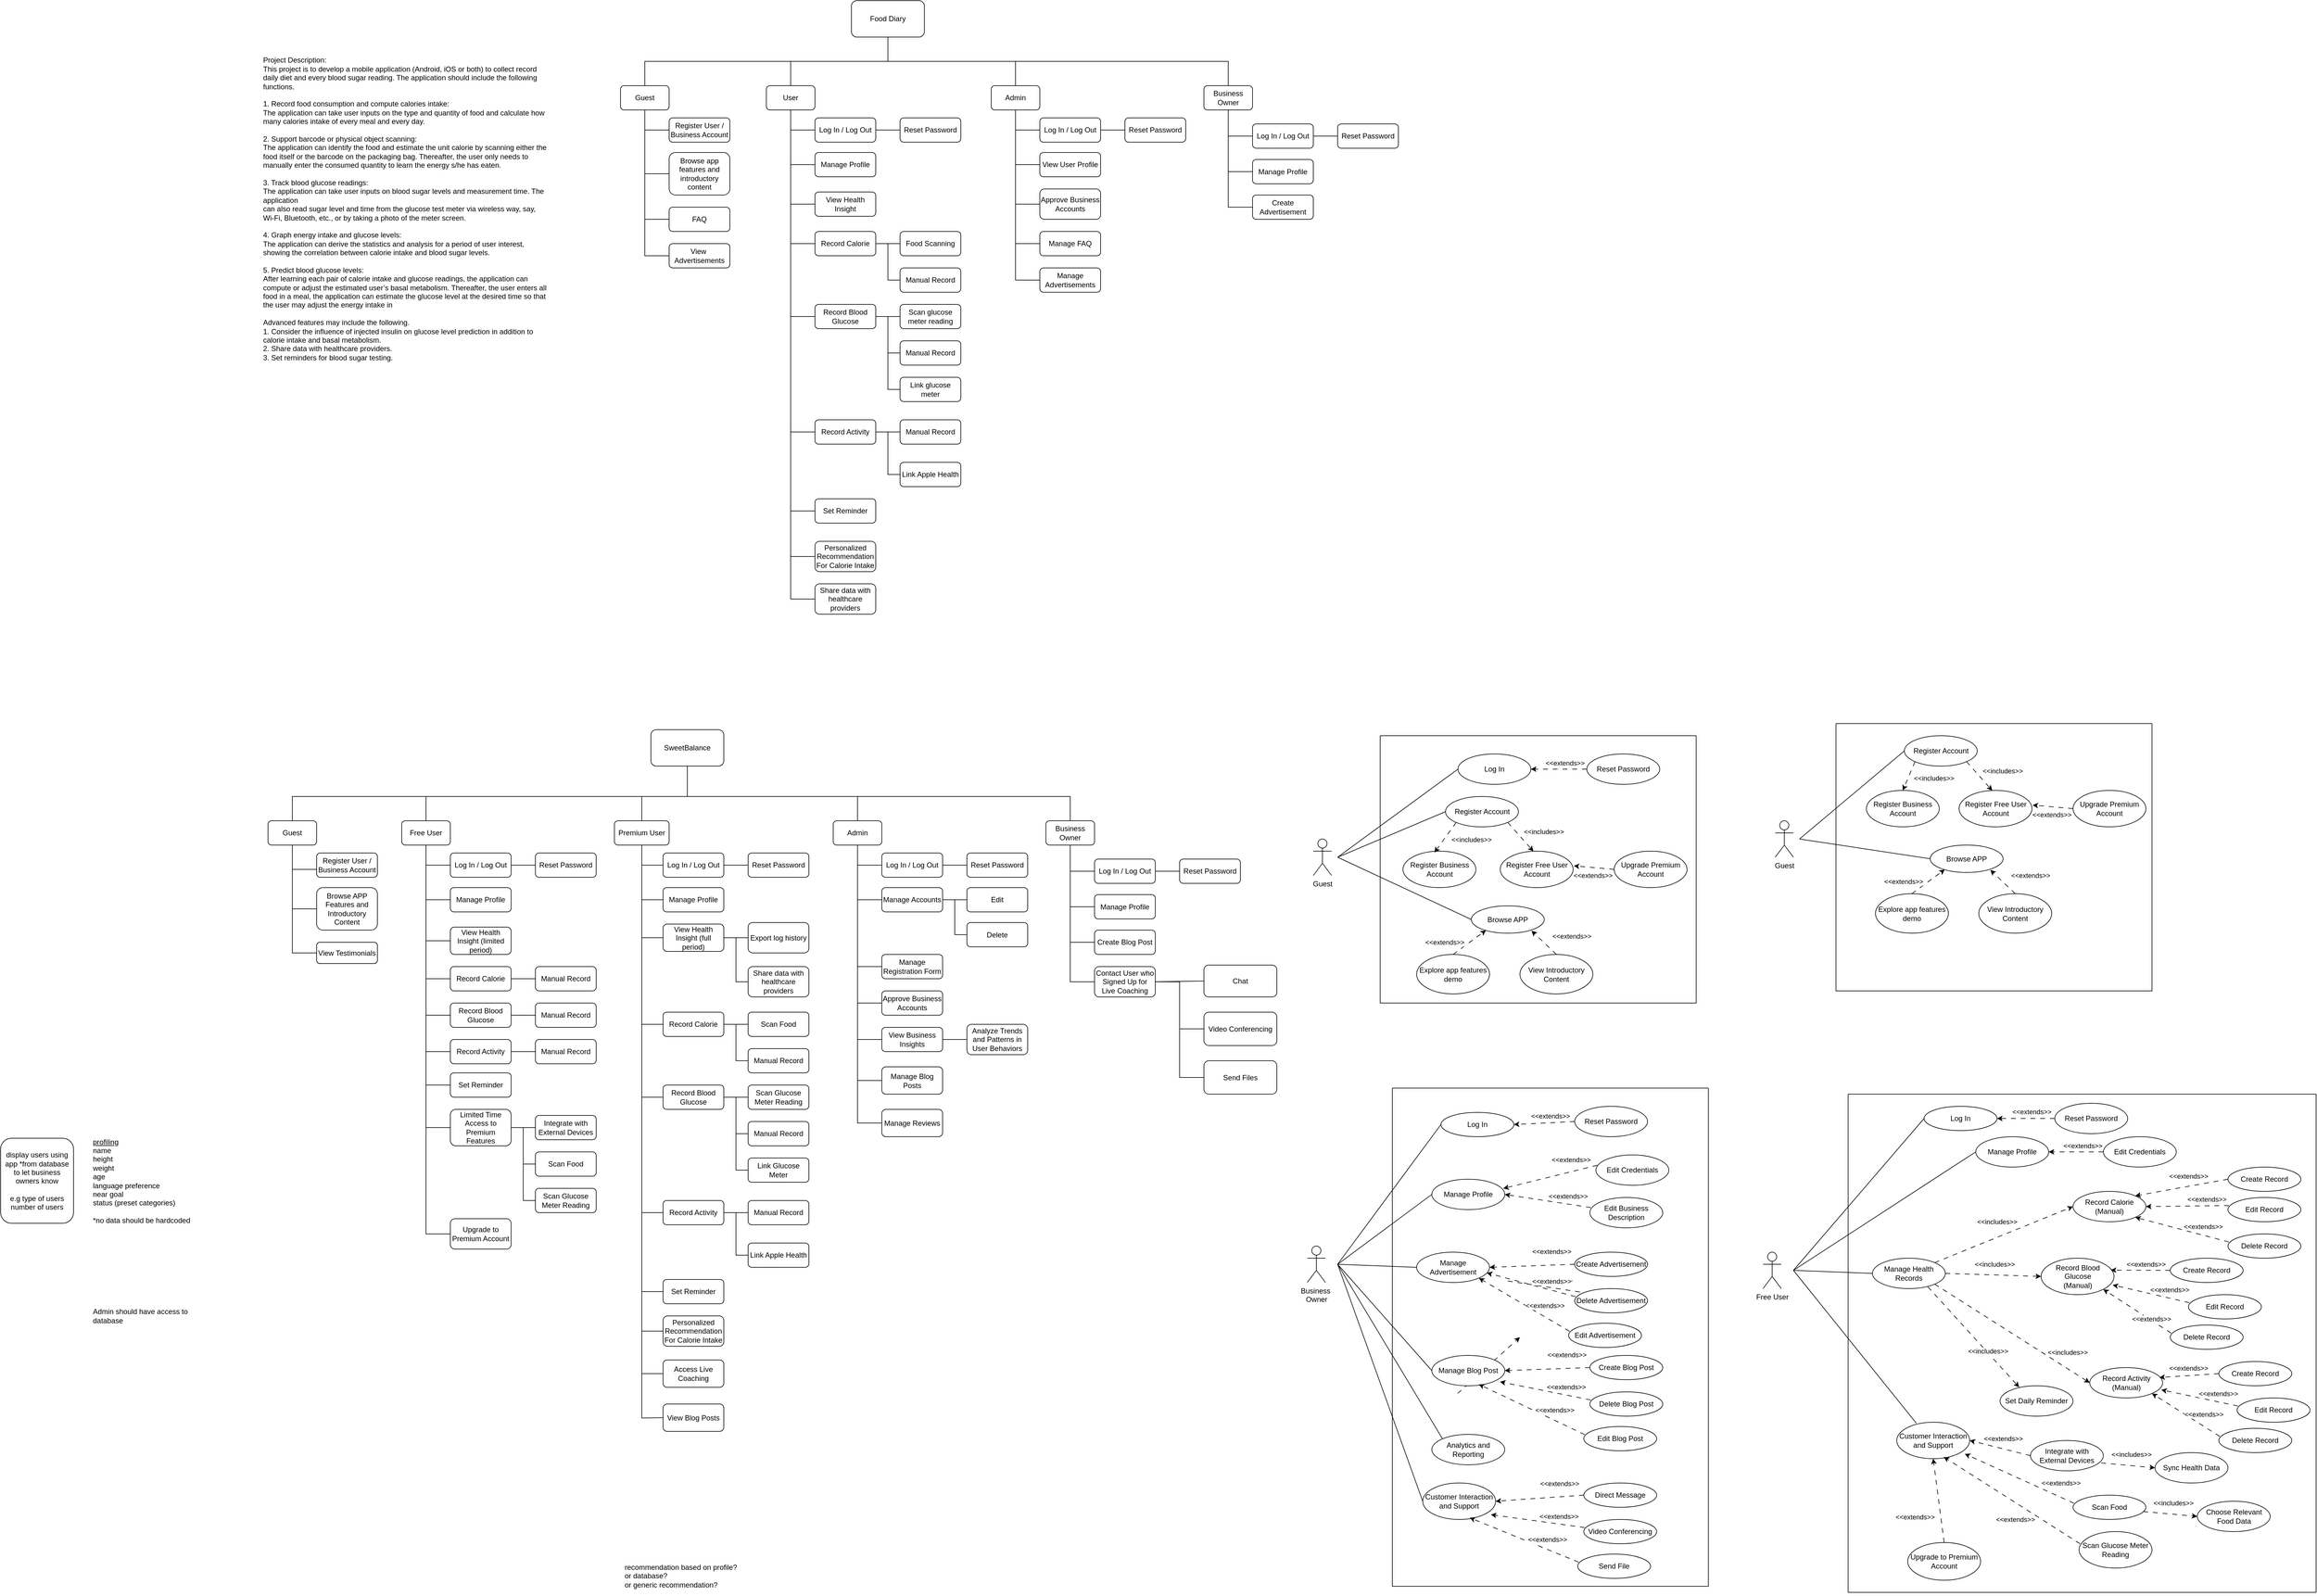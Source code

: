 <mxfile version="24.4.0" type="github">
  <diagram name="Page-1" id="KaCWcRvqG1j9VKeqatRS">
    <mxGraphModel dx="5110" dy="2215" grid="1" gridSize="10" guides="1" tooltips="1" connect="1" arrows="1" fold="1" page="1" pageScale="1" pageWidth="900" pageHeight="1600" math="0" shadow="0">
      <root>
        <mxCell id="0" />
        <mxCell id="1" parent="0" />
        <mxCell id="VcVSeBZPNJiGb5ufC5FY-1" value="Food Diary" style="rounded=1;whiteSpace=wrap;html=1;" parent="1" vertex="1">
          <mxGeometry x="500" y="140" width="120" height="60" as="geometry" />
        </mxCell>
        <mxCell id="VcVSeBZPNJiGb5ufC5FY-2" value="Guest" style="rounded=1;whiteSpace=wrap;html=1;" parent="1" vertex="1">
          <mxGeometry x="120" y="280" width="80" height="40" as="geometry" />
        </mxCell>
        <mxCell id="VcVSeBZPNJiGb5ufC5FY-3" value="User" style="rounded=1;whiteSpace=wrap;html=1;" parent="1" vertex="1">
          <mxGeometry x="360" y="280" width="80" height="40" as="geometry" />
        </mxCell>
        <mxCell id="VcVSeBZPNJiGb5ufC5FY-5" value="" style="endArrow=none;html=1;rounded=0;exitX=0.5;exitY=0;exitDx=0;exitDy=0;" parent="1" source="VcVSeBZPNJiGb5ufC5FY-2" edge="1">
          <mxGeometry width="50" height="50" relative="1" as="geometry">
            <mxPoint x="380" y="390" as="sourcePoint" />
            <mxPoint x="560" y="240" as="targetPoint" />
            <Array as="points">
              <mxPoint x="160" y="240" />
              <mxPoint x="400" y="240" />
              <mxPoint x="560" y="240" />
            </Array>
          </mxGeometry>
        </mxCell>
        <mxCell id="VcVSeBZPNJiGb5ufC5FY-6" value="" style="endArrow=none;html=1;rounded=0;entryX=0.5;entryY=0;entryDx=0;entryDy=0;" parent="1" target="VcVSeBZPNJiGb5ufC5FY-3" edge="1">
          <mxGeometry width="50" height="50" relative="1" as="geometry">
            <mxPoint x="560" y="240" as="sourcePoint" />
            <mxPoint x="450" y="340" as="targetPoint" />
            <Array as="points">
              <mxPoint x="560" y="200" />
              <mxPoint x="560" y="240" />
              <mxPoint x="400" y="240" />
            </Array>
          </mxGeometry>
        </mxCell>
        <mxCell id="lyGHcvRqLKyJ1lj6DzwX-82" style="edgeStyle=orthogonalEdgeStyle;rounded=0;orthogonalLoop=1;jettySize=auto;html=1;entryX=0.5;entryY=1;entryDx=0;entryDy=0;endArrow=none;endFill=0;" parent="1" source="VcVSeBZPNJiGb5ufC5FY-7" target="VcVSeBZPNJiGb5ufC5FY-1" edge="1">
          <mxGeometry relative="1" as="geometry">
            <Array as="points">
              <mxPoint x="770" y="240" />
              <mxPoint x="560" y="240" />
            </Array>
          </mxGeometry>
        </mxCell>
        <mxCell id="VcVSeBZPNJiGb5ufC5FY-7" value="Admin" style="rounded=1;whiteSpace=wrap;html=1;" parent="1" vertex="1">
          <mxGeometry x="730" y="280" width="80" height="40" as="geometry" />
        </mxCell>
        <mxCell id="lyGHcvRqLKyJ1lj6DzwX-1" value="Register User / Business Account" style="rounded=1;whiteSpace=wrap;html=1;" parent="1" vertex="1">
          <mxGeometry x="200" y="333" width="100" height="40" as="geometry" />
        </mxCell>
        <mxCell id="lyGHcvRqLKyJ1lj6DzwX-3" value="" style="endArrow=none;html=1;rounded=0;exitX=0;exitY=0.5;exitDx=0;exitDy=0;" parent="1" source="lyGHcvRqLKyJ1lj6DzwX-1" edge="1">
          <mxGeometry width="50" height="50" relative="1" as="geometry">
            <mxPoint x="430" y="463" as="sourcePoint" />
            <mxPoint x="160" y="353" as="targetPoint" />
          </mxGeometry>
        </mxCell>
        <mxCell id="lyGHcvRqLKyJ1lj6DzwX-8" value="" style="endArrow=none;html=1;rounded=0;entryX=0.5;entryY=1;entryDx=0;entryDy=0;exitX=0;exitY=0.5;exitDx=0;exitDy=0;" parent="1" source="lyGHcvRqLKyJ1lj6DzwX-13" target="VcVSeBZPNJiGb5ufC5FY-2" edge="1">
          <mxGeometry width="50" height="50" relative="1" as="geometry">
            <mxPoint x="160" y="580" as="sourcePoint" />
            <mxPoint x="490" y="430" as="targetPoint" />
            <Array as="points">
              <mxPoint x="160" y="560" />
            </Array>
          </mxGeometry>
        </mxCell>
        <mxCell id="lyGHcvRqLKyJ1lj6DzwX-9" value="Browse app features and introductory content" style="rounded=1;whiteSpace=wrap;html=1;align=center;" parent="1" vertex="1">
          <mxGeometry x="200" y="390" width="100" height="70" as="geometry" />
        </mxCell>
        <mxCell id="lyGHcvRqLKyJ1lj6DzwX-10" value="" style="endArrow=none;html=1;rounded=0;exitX=0;exitY=0.5;exitDx=0;exitDy=0;" parent="1" source="lyGHcvRqLKyJ1lj6DzwX-9" edge="1">
          <mxGeometry width="50" height="50" relative="1" as="geometry">
            <mxPoint x="430" y="520" as="sourcePoint" />
            <mxPoint x="160" y="425" as="targetPoint" />
          </mxGeometry>
        </mxCell>
        <mxCell id="lyGHcvRqLKyJ1lj6DzwX-11" value="FAQ" style="rounded=1;whiteSpace=wrap;html=1;" parent="1" vertex="1">
          <mxGeometry x="200" y="480" width="100" height="40" as="geometry" />
        </mxCell>
        <mxCell id="lyGHcvRqLKyJ1lj6DzwX-12" value="" style="endArrow=none;html=1;rounded=0;exitX=0;exitY=0.5;exitDx=0;exitDy=0;" parent="1" source="lyGHcvRqLKyJ1lj6DzwX-11" edge="1">
          <mxGeometry width="50" height="50" relative="1" as="geometry">
            <mxPoint x="430" y="610" as="sourcePoint" />
            <mxPoint x="160" y="500" as="targetPoint" />
          </mxGeometry>
        </mxCell>
        <mxCell id="lyGHcvRqLKyJ1lj6DzwX-13" value="View&amp;nbsp; Advertisements" style="rounded=1;whiteSpace=wrap;html=1;" parent="1" vertex="1">
          <mxGeometry x="200" y="540" width="100" height="40" as="geometry" />
        </mxCell>
        <mxCell id="lyGHcvRqLKyJ1lj6DzwX-17" value="Log In / Log Out" style="rounded=1;whiteSpace=wrap;html=1;" parent="1" vertex="1">
          <mxGeometry x="440" y="333" width="100" height="40" as="geometry" />
        </mxCell>
        <mxCell id="lyGHcvRqLKyJ1lj6DzwX-18" value="" style="endArrow=none;html=1;rounded=0;exitX=0;exitY=0.5;exitDx=0;exitDy=0;entryX=0.5;entryY=1;entryDx=0;entryDy=0;" parent="1" source="lyGHcvRqLKyJ1lj6DzwX-17" target="VcVSeBZPNJiGb5ufC5FY-3" edge="1">
          <mxGeometry width="50" height="50" relative="1" as="geometry">
            <mxPoint x="680" y="480" as="sourcePoint" />
            <mxPoint x="400" y="320" as="targetPoint" />
            <Array as="points">
              <mxPoint x="400" y="353" />
            </Array>
          </mxGeometry>
        </mxCell>
        <mxCell id="lyGHcvRqLKyJ1lj6DzwX-19" value="Manage Profile" style="rounded=1;whiteSpace=wrap;html=1;" parent="1" vertex="1">
          <mxGeometry x="440" y="390" width="100" height="40" as="geometry" />
        </mxCell>
        <mxCell id="lyGHcvRqLKyJ1lj6DzwX-20" value="" style="endArrow=none;html=1;rounded=0;exitX=0;exitY=0.5;exitDx=0;exitDy=0;" parent="1" source="lyGHcvRqLKyJ1lj6DzwX-19" edge="1">
          <mxGeometry width="50" height="50" relative="1" as="geometry">
            <mxPoint x="680" y="533" as="sourcePoint" />
            <mxPoint x="400" y="353" as="targetPoint" />
            <Array as="points">
              <mxPoint x="400" y="410" />
            </Array>
          </mxGeometry>
        </mxCell>
        <mxCell id="lyGHcvRqLKyJ1lj6DzwX-60" style="edgeStyle=orthogonalEdgeStyle;rounded=0;orthogonalLoop=1;jettySize=auto;html=1;entryX=0.5;entryY=1;entryDx=0;entryDy=0;endArrow=none;endFill=0;exitX=0;exitY=0.5;exitDx=0;exitDy=0;" parent="1" source="lyGHcvRqLKyJ1lj6DzwX-23" target="VcVSeBZPNJiGb5ufC5FY-3" edge="1">
          <mxGeometry relative="1" as="geometry" />
        </mxCell>
        <mxCell id="lyGHcvRqLKyJ1lj6DzwX-23" value="Personalized Recommendation&lt;br&gt;For Calorie Intake" style="rounded=1;whiteSpace=wrap;html=1;" parent="1" vertex="1">
          <mxGeometry x="440" y="1030" width="100" height="50" as="geometry" />
        </mxCell>
        <mxCell id="lyGHcvRqLKyJ1lj6DzwX-117" style="edgeStyle=orthogonalEdgeStyle;rounded=0;orthogonalLoop=1;jettySize=auto;html=1;entryX=0.5;entryY=1;entryDx=0;entryDy=0;endArrow=none;endFill=0;exitX=0;exitY=0.5;exitDx=0;exitDy=0;" parent="1" source="lyGHcvRqLKyJ1lj6DzwX-27" target="VcVSeBZPNJiGb5ufC5FY-3" edge="1">
          <mxGeometry relative="1" as="geometry" />
        </mxCell>
        <mxCell id="lyGHcvRqLKyJ1lj6DzwX-27" value="Record Calorie" style="rounded=1;whiteSpace=wrap;html=1;" parent="1" vertex="1">
          <mxGeometry x="440" y="520" width="100" height="40" as="geometry" />
        </mxCell>
        <mxCell id="lyGHcvRqLKyJ1lj6DzwX-29" value="" style="endArrow=none;html=1;rounded=0;entryX=0;entryY=0.5;entryDx=0;entryDy=0;" parent="1" target="lyGHcvRqLKyJ1lj6DzwX-30" edge="1">
          <mxGeometry width="50" height="50" relative="1" as="geometry">
            <mxPoint x="400" y="540" as="sourcePoint" />
            <mxPoint x="430" y="600" as="targetPoint" />
            <Array as="points">
              <mxPoint x="400" y="600" />
              <mxPoint x="400" y="660" />
            </Array>
          </mxGeometry>
        </mxCell>
        <mxCell id="lyGHcvRqLKyJ1lj6DzwX-30" value="Record Blood Glucose" style="rounded=1;whiteSpace=wrap;html=1;" parent="1" vertex="1">
          <mxGeometry x="440" y="640" width="100" height="40" as="geometry" />
        </mxCell>
        <mxCell id="lyGHcvRqLKyJ1lj6DzwX-32" value="Food Scanning" style="rounded=1;whiteSpace=wrap;html=1;" parent="1" vertex="1">
          <mxGeometry x="580" y="520" width="100" height="40" as="geometry" />
        </mxCell>
        <mxCell id="lyGHcvRqLKyJ1lj6DzwX-33" value="" style="endArrow=none;html=1;rounded=0;exitX=0;exitY=0.5;exitDx=0;exitDy=0;" parent="1" source="lyGHcvRqLKyJ1lj6DzwX-32" edge="1">
          <mxGeometry width="50" height="50" relative="1" as="geometry">
            <mxPoint x="820" y="650" as="sourcePoint" />
            <mxPoint x="540" y="540" as="targetPoint" />
          </mxGeometry>
        </mxCell>
        <mxCell id="lyGHcvRqLKyJ1lj6DzwX-44" style="edgeStyle=orthogonalEdgeStyle;rounded=0;orthogonalLoop=1;jettySize=auto;html=1;endArrow=none;endFill=0;" parent="1" source="lyGHcvRqLKyJ1lj6DzwX-43" edge="1">
          <mxGeometry relative="1" as="geometry">
            <mxPoint x="560" y="540" as="targetPoint" />
          </mxGeometry>
        </mxCell>
        <mxCell id="lyGHcvRqLKyJ1lj6DzwX-43" value="Manual Record" style="rounded=1;whiteSpace=wrap;html=1;" parent="1" vertex="1">
          <mxGeometry x="580" y="580" width="100" height="40" as="geometry" />
        </mxCell>
        <mxCell id="lyGHcvRqLKyJ1lj6DzwX-46" value="Scan glucose meter reading" style="rounded=1;whiteSpace=wrap;html=1;" parent="1" vertex="1">
          <mxGeometry x="580" y="640" width="100" height="40" as="geometry" />
        </mxCell>
        <mxCell id="lyGHcvRqLKyJ1lj6DzwX-47" value="" style="endArrow=none;html=1;rounded=0;exitX=0;exitY=0.5;exitDx=0;exitDy=0;" parent="1" source="lyGHcvRqLKyJ1lj6DzwX-46" edge="1">
          <mxGeometry width="50" height="50" relative="1" as="geometry">
            <mxPoint x="820" y="770" as="sourcePoint" />
            <mxPoint x="540" y="660" as="targetPoint" />
          </mxGeometry>
        </mxCell>
        <mxCell id="lyGHcvRqLKyJ1lj6DzwX-48" style="edgeStyle=orthogonalEdgeStyle;rounded=0;orthogonalLoop=1;jettySize=auto;html=1;endArrow=none;endFill=0;" parent="1" source="lyGHcvRqLKyJ1lj6DzwX-49" edge="1">
          <mxGeometry relative="1" as="geometry">
            <mxPoint x="560" y="660" as="targetPoint" />
          </mxGeometry>
        </mxCell>
        <mxCell id="lyGHcvRqLKyJ1lj6DzwX-49" value="Manual Record" style="rounded=1;whiteSpace=wrap;html=1;" parent="1" vertex="1">
          <mxGeometry x="580" y="700" width="100" height="40" as="geometry" />
        </mxCell>
        <mxCell id="lyGHcvRqLKyJ1lj6DzwX-51" style="edgeStyle=orthogonalEdgeStyle;rounded=0;orthogonalLoop=1;jettySize=auto;html=1;endArrow=none;endFill=0;" parent="1" source="lyGHcvRqLKyJ1lj6DzwX-50" edge="1">
          <mxGeometry relative="1" as="geometry">
            <mxPoint x="560" y="720" as="targetPoint" />
          </mxGeometry>
        </mxCell>
        <mxCell id="lyGHcvRqLKyJ1lj6DzwX-50" value="Link glucose meter" style="rounded=1;whiteSpace=wrap;html=1;" parent="1" vertex="1">
          <mxGeometry x="580" y="760" width="100" height="40" as="geometry" />
        </mxCell>
        <mxCell id="lyGHcvRqLKyJ1lj6DzwX-90" style="edgeStyle=orthogonalEdgeStyle;rounded=0;orthogonalLoop=1;jettySize=auto;html=1;entryX=0.5;entryY=1;entryDx=0;entryDy=0;endArrow=none;endFill=0;exitX=0;exitY=0.5;exitDx=0;exitDy=0;" parent="1" source="lyGHcvRqLKyJ1lj6DzwX-52" target="VcVSeBZPNJiGb5ufC5FY-3" edge="1">
          <mxGeometry relative="1" as="geometry" />
        </mxCell>
        <mxCell id="lyGHcvRqLKyJ1lj6DzwX-52" value="Record Activity" style="rounded=1;whiteSpace=wrap;html=1;" parent="1" vertex="1">
          <mxGeometry x="440" y="830" width="100" height="40" as="geometry" />
        </mxCell>
        <mxCell id="lyGHcvRqLKyJ1lj6DzwX-55" style="edgeStyle=orthogonalEdgeStyle;rounded=0;orthogonalLoop=1;jettySize=auto;html=1;entryX=1;entryY=0.5;entryDx=0;entryDy=0;endArrow=none;endFill=0;" parent="1" source="lyGHcvRqLKyJ1lj6DzwX-54" target="lyGHcvRqLKyJ1lj6DzwX-52" edge="1">
          <mxGeometry relative="1" as="geometry" />
        </mxCell>
        <mxCell id="lyGHcvRqLKyJ1lj6DzwX-54" value="Manual Record" style="rounded=1;whiteSpace=wrap;html=1;" parent="1" vertex="1">
          <mxGeometry x="580" y="830" width="100" height="40" as="geometry" />
        </mxCell>
        <mxCell id="lyGHcvRqLKyJ1lj6DzwX-57" style="edgeStyle=orthogonalEdgeStyle;rounded=0;orthogonalLoop=1;jettySize=auto;html=1;endArrow=none;endFill=0;" parent="1" source="lyGHcvRqLKyJ1lj6DzwX-56" edge="1">
          <mxGeometry relative="1" as="geometry">
            <mxPoint x="560" y="850" as="targetPoint" />
          </mxGeometry>
        </mxCell>
        <mxCell id="lyGHcvRqLKyJ1lj6DzwX-56" value="Link Apple Health" style="rounded=1;whiteSpace=wrap;html=1;" parent="1" vertex="1">
          <mxGeometry x="580" y="900" width="100" height="40" as="geometry" />
        </mxCell>
        <mxCell id="lyGHcvRqLKyJ1lj6DzwX-61" value="Reset Password" style="rounded=1;whiteSpace=wrap;html=1;" parent="1" vertex="1">
          <mxGeometry x="580" y="333" width="100" height="40" as="geometry" />
        </mxCell>
        <mxCell id="lyGHcvRqLKyJ1lj6DzwX-62" value="" style="endArrow=none;html=1;rounded=0;exitX=0;exitY=0.5;exitDx=0;exitDy=0;" parent="1" source="lyGHcvRqLKyJ1lj6DzwX-61" edge="1">
          <mxGeometry width="50" height="50" relative="1" as="geometry">
            <mxPoint x="820" y="463" as="sourcePoint" />
            <mxPoint x="540" y="353" as="targetPoint" />
          </mxGeometry>
        </mxCell>
        <mxCell id="lyGHcvRqLKyJ1lj6DzwX-66" value="&lt;div&gt;Project Description:&lt;/div&gt;&lt;div&gt;This project is to develop a mobile application (Android, iOS or both) to collect record daily diet&amp;nbsp;&lt;span style=&quot;background-color: initial;&quot;&gt;and every blood sugar reading. The application should include the following functions.&lt;/span&gt;&lt;/div&gt;&lt;div&gt;&lt;br&gt;&lt;/div&gt;&lt;div&gt;1. Record food consumption and compute calories intake:&lt;/div&gt;&lt;div&gt;The application can take user inputs on the type and quantity of food and calculate how many&amp;nbsp;&lt;span style=&quot;background-color: initial;&quot;&gt;calories intake of every meal and every day.&lt;/span&gt;&lt;/div&gt;&lt;div&gt;&lt;br&gt;&lt;/div&gt;&lt;div&gt;2. Support barcode or physical object scanning:&lt;/div&gt;&lt;div&gt;The application can identify the food and estimate the unit calorie by scanning either the food itself&amp;nbsp;&lt;span style=&quot;background-color: initial;&quot;&gt;or the barcode on the packaging bag. Thereafter, the user only needs to manually enter the consumed&amp;nbsp;&lt;/span&gt;&lt;span style=&quot;background-color: initial;&quot;&gt;quantity to learn the energy s/he has eaten.&lt;/span&gt;&lt;/div&gt;&lt;div&gt;&lt;br&gt;&lt;/div&gt;&lt;div&gt;3. Track blood glucose readings:&lt;/div&gt;&lt;div&gt;The application can take user inputs on blood sugar levels and measurement time. The application&lt;/div&gt;&lt;div&gt;can also read sugar level and time from the glucose test meter via wireless way, say, Wi-Fi,&amp;nbsp;&lt;span style=&quot;background-color: initial;&quot;&gt;Bluetooth, etc., or by taking a photo of the meter screen.&lt;/span&gt;&lt;/div&gt;&lt;div&gt;&lt;br&gt;&lt;/div&gt;&lt;div&gt;4. Graph energy intake and glucose levels:&lt;/div&gt;&lt;div&gt;The application can derive the statistics and analysis for a period of user interest, showing the&amp;nbsp;&lt;span style=&quot;background-color: initial;&quot;&gt;correlation between calorie intake and blood sugar levels.&lt;/span&gt;&lt;/div&gt;&lt;div&gt;&lt;br&gt;&lt;/div&gt;&lt;div&gt;5. Predict blood glucose levels:&lt;/div&gt;&lt;div&gt;After learning each pair of calorie intake and glucose readings, the application can compute or adjust&amp;nbsp;&lt;span style=&quot;background-color: initial;&quot;&gt;the estimated user’s basal metabolism. Thereafter, the user enters all food in a meal, the application&amp;nbsp;&lt;/span&gt;&lt;span style=&quot;background-color: initial;&quot;&gt;can estimate the glucose level at the desired time so that the user may adjust the energy intake in&lt;/span&gt;&lt;/div&gt;&lt;div&gt;&lt;br&gt;&lt;/div&gt;&lt;div&gt;Advanced features may include the following.&lt;/div&gt;&lt;div&gt;1. Consider the influence of injected insulin on glucose level prediction in addition to calorie intake&amp;nbsp;&lt;span style=&quot;background-color: initial;&quot;&gt;and basal metabolism.&lt;/span&gt;&lt;/div&gt;&lt;div&gt;2. Share data with healthcare providers.&lt;/div&gt;&lt;div&gt;3. Set reminders for blood sugar testing.&lt;/div&gt;&lt;div style=&quot;&quot;&gt;&lt;br&gt;&lt;/div&gt;" style="text;html=1;strokeColor=none;fillColor=none;align=left;verticalAlign=middle;whiteSpace=wrap;rounded=0;" parent="1" vertex="1">
          <mxGeometry x="-470" y="160" width="470" height="660" as="geometry" />
        </mxCell>
        <mxCell id="lyGHcvRqLKyJ1lj6DzwX-104" style="edgeStyle=orthogonalEdgeStyle;rounded=0;orthogonalLoop=1;jettySize=auto;html=1;entryX=0.5;entryY=1;entryDx=0;entryDy=0;exitX=0;exitY=0.5;exitDx=0;exitDy=0;endArrow=none;endFill=0;" parent="1" source="lyGHcvRqLKyJ1lj6DzwX-70" target="VcVSeBZPNJiGb5ufC5FY-7" edge="1">
          <mxGeometry relative="1" as="geometry" />
        </mxCell>
        <mxCell id="lyGHcvRqLKyJ1lj6DzwX-70" value="View User Profile" style="rounded=1;whiteSpace=wrap;html=1;align=center;" parent="1" vertex="1">
          <mxGeometry x="810" y="390" width="100" height="40" as="geometry" />
        </mxCell>
        <mxCell id="lyGHcvRqLKyJ1lj6DzwX-106" style="edgeStyle=orthogonalEdgeStyle;rounded=0;orthogonalLoop=1;jettySize=auto;html=1;entryX=0.5;entryY=1;entryDx=0;entryDy=0;endArrow=none;endFill=0;exitX=0;exitY=0.5;exitDx=0;exitDy=0;" parent="1" source="lyGHcvRqLKyJ1lj6DzwX-72" target="VcVSeBZPNJiGb5ufC5FY-7" edge="1">
          <mxGeometry relative="1" as="geometry" />
        </mxCell>
        <mxCell id="lyGHcvRqLKyJ1lj6DzwX-72" value="Manage FAQ" style="rounded=1;whiteSpace=wrap;html=1;" parent="1" vertex="1">
          <mxGeometry x="810" y="520" width="100" height="40" as="geometry" />
        </mxCell>
        <mxCell id="lyGHcvRqLKyJ1lj6DzwX-105" style="edgeStyle=orthogonalEdgeStyle;rounded=0;orthogonalLoop=1;jettySize=auto;html=1;entryX=0.5;entryY=1;entryDx=0;entryDy=0;exitX=0;exitY=0.5;exitDx=0;exitDy=0;endArrow=none;endFill=0;" parent="1" source="lyGHcvRqLKyJ1lj6DzwX-74" target="VcVSeBZPNJiGb5ufC5FY-7" edge="1">
          <mxGeometry relative="1" as="geometry" />
        </mxCell>
        <mxCell id="lyGHcvRqLKyJ1lj6DzwX-74" value="Approve Business Accounts" style="rounded=1;whiteSpace=wrap;html=1;" parent="1" vertex="1">
          <mxGeometry x="810" y="450" width="100" height="50" as="geometry" />
        </mxCell>
        <mxCell id="lyGHcvRqLKyJ1lj6DzwX-103" value="" style="edgeStyle=orthogonalEdgeStyle;rounded=0;orthogonalLoop=1;jettySize=auto;html=1;exitX=0;exitY=0.5;exitDx=0;exitDy=0;endArrow=none;endFill=0;" parent="1" source="lyGHcvRqLKyJ1lj6DzwX-77" target="VcVSeBZPNJiGb5ufC5FY-7" edge="1">
          <mxGeometry relative="1" as="geometry" />
        </mxCell>
        <mxCell id="lyGHcvRqLKyJ1lj6DzwX-77" value="Log In / Log Out" style="rounded=1;whiteSpace=wrap;html=1;" parent="1" vertex="1">
          <mxGeometry x="810" y="333" width="100" height="40" as="geometry" />
        </mxCell>
        <mxCell id="lyGHcvRqLKyJ1lj6DzwX-78" value="Reset Password" style="rounded=1;whiteSpace=wrap;html=1;" parent="1" vertex="1">
          <mxGeometry x="950" y="333" width="100" height="40" as="geometry" />
        </mxCell>
        <mxCell id="lyGHcvRqLKyJ1lj6DzwX-79" value="" style="endArrow=none;html=1;rounded=0;exitX=0;exitY=0.5;exitDx=0;exitDy=0;" parent="1" source="lyGHcvRqLKyJ1lj6DzwX-78" edge="1">
          <mxGeometry width="50" height="50" relative="1" as="geometry">
            <mxPoint x="1190" y="463" as="sourcePoint" />
            <mxPoint x="910" y="353" as="targetPoint" />
          </mxGeometry>
        </mxCell>
        <mxCell id="lyGHcvRqLKyJ1lj6DzwX-96" style="edgeStyle=orthogonalEdgeStyle;rounded=0;orthogonalLoop=1;jettySize=auto;html=1;entryX=0.5;entryY=1;entryDx=0;entryDy=0;endArrow=none;endFill=0;exitX=0.5;exitY=0;exitDx=0;exitDy=0;" parent="1" source="lyGHcvRqLKyJ1lj6DzwX-83" target="VcVSeBZPNJiGb5ufC5FY-1" edge="1">
          <mxGeometry relative="1" as="geometry">
            <Array as="points">
              <mxPoint x="1120" y="240" />
              <mxPoint x="560" y="240" />
            </Array>
          </mxGeometry>
        </mxCell>
        <mxCell id="lyGHcvRqLKyJ1lj6DzwX-83" value="Business Owner" style="rounded=1;whiteSpace=wrap;html=1;" parent="1" vertex="1">
          <mxGeometry x="1080" y="280" width="80" height="40" as="geometry" />
        </mxCell>
        <mxCell id="lyGHcvRqLKyJ1lj6DzwX-93" style="edgeStyle=orthogonalEdgeStyle;rounded=0;orthogonalLoop=1;jettySize=auto;html=1;entryX=0.5;entryY=1;entryDx=0;entryDy=0;endArrow=none;endFill=0;exitX=0;exitY=0.5;exitDx=0;exitDy=0;" parent="1" source="lyGHcvRqLKyJ1lj6DzwX-92" target="VcVSeBZPNJiGb5ufC5FY-3" edge="1">
          <mxGeometry relative="1" as="geometry" />
        </mxCell>
        <mxCell id="lyGHcvRqLKyJ1lj6DzwX-92" value="Set Reminder" style="rounded=1;whiteSpace=wrap;html=1;" parent="1" vertex="1">
          <mxGeometry x="440" y="960" width="100" height="40" as="geometry" />
        </mxCell>
        <mxCell id="lyGHcvRqLKyJ1lj6DzwX-95" style="edgeStyle=orthogonalEdgeStyle;rounded=0;orthogonalLoop=1;jettySize=auto;html=1;entryX=0.5;entryY=1;entryDx=0;entryDy=0;endArrow=none;endFill=0;exitX=0;exitY=0.5;exitDx=0;exitDy=0;" parent="1" source="lyGHcvRqLKyJ1lj6DzwX-94" target="VcVSeBZPNJiGb5ufC5FY-3" edge="1">
          <mxGeometry relative="1" as="geometry" />
        </mxCell>
        <mxCell id="lyGHcvRqLKyJ1lj6DzwX-94" value="Share data with healthcare providers" style="rounded=1;whiteSpace=wrap;html=1;" parent="1" vertex="1">
          <mxGeometry x="440" y="1100" width="100" height="50" as="geometry" />
        </mxCell>
        <mxCell id="lyGHcvRqLKyJ1lj6DzwX-108" style="edgeStyle=orthogonalEdgeStyle;rounded=0;orthogonalLoop=1;jettySize=auto;html=1;entryX=0.5;entryY=1;entryDx=0;entryDy=0;endArrow=none;endFill=0;exitX=0;exitY=0.5;exitDx=0;exitDy=0;" parent="1" source="lyGHcvRqLKyJ1lj6DzwX-97" target="VcVSeBZPNJiGb5ufC5FY-7" edge="1">
          <mxGeometry relative="1" as="geometry" />
        </mxCell>
        <mxCell id="lyGHcvRqLKyJ1lj6DzwX-97" value="Manage Advertisements" style="rounded=1;whiteSpace=wrap;html=1;" parent="1" vertex="1">
          <mxGeometry x="810" y="580" width="100" height="40" as="geometry" />
        </mxCell>
        <mxCell id="lyGHcvRqLKyJ1lj6DzwX-109" style="edgeStyle=orthogonalEdgeStyle;rounded=0;orthogonalLoop=1;jettySize=auto;html=1;entryX=0.5;entryY=1;entryDx=0;entryDy=0;exitX=0;exitY=0.5;exitDx=0;exitDy=0;endArrow=none;endFill=0;" parent="1" source="lyGHcvRqLKyJ1lj6DzwX-99" target="lyGHcvRqLKyJ1lj6DzwX-83" edge="1">
          <mxGeometry relative="1" as="geometry" />
        </mxCell>
        <mxCell id="lyGHcvRqLKyJ1lj6DzwX-99" value="Log In / Log Out" style="rounded=1;whiteSpace=wrap;html=1;" parent="1" vertex="1">
          <mxGeometry x="1160" y="343" width="100" height="40" as="geometry" />
        </mxCell>
        <mxCell id="lyGHcvRqLKyJ1lj6DzwX-100" value="Reset Password" style="rounded=1;whiteSpace=wrap;html=1;" parent="1" vertex="1">
          <mxGeometry x="1300" y="343" width="100" height="40" as="geometry" />
        </mxCell>
        <mxCell id="lyGHcvRqLKyJ1lj6DzwX-101" value="" style="endArrow=none;html=1;rounded=0;exitX=0;exitY=0.5;exitDx=0;exitDy=0;" parent="1" source="lyGHcvRqLKyJ1lj6DzwX-100" edge="1">
          <mxGeometry width="50" height="50" relative="1" as="geometry">
            <mxPoint x="1540" y="473" as="sourcePoint" />
            <mxPoint x="1260" y="363" as="targetPoint" />
          </mxGeometry>
        </mxCell>
        <mxCell id="lyGHcvRqLKyJ1lj6DzwX-107" style="edgeStyle=orthogonalEdgeStyle;rounded=0;orthogonalLoop=1;jettySize=auto;html=1;exitX=0.5;exitY=1;exitDx=0;exitDy=0;" parent="1" source="lyGHcvRqLKyJ1lj6DzwX-97" target="lyGHcvRqLKyJ1lj6DzwX-97" edge="1">
          <mxGeometry relative="1" as="geometry" />
        </mxCell>
        <mxCell id="lyGHcvRqLKyJ1lj6DzwX-113" style="edgeStyle=orthogonalEdgeStyle;rounded=0;orthogonalLoop=1;jettySize=auto;html=1;entryX=0.5;entryY=1;entryDx=0;entryDy=0;exitX=0;exitY=0.5;exitDx=0;exitDy=0;endArrow=none;endFill=0;" parent="1" source="lyGHcvRqLKyJ1lj6DzwX-114" target="lyGHcvRqLKyJ1lj6DzwX-83" edge="1">
          <mxGeometry relative="1" as="geometry">
            <mxPoint x="1120" y="378.5" as="targetPoint" />
          </mxGeometry>
        </mxCell>
        <mxCell id="lyGHcvRqLKyJ1lj6DzwX-114" value="Manage Profile" style="rounded=1;whiteSpace=wrap;html=1;" parent="1" vertex="1">
          <mxGeometry x="1160" y="401.5" width="100" height="40" as="geometry" />
        </mxCell>
        <mxCell id="lyGHcvRqLKyJ1lj6DzwX-123" style="edgeStyle=orthogonalEdgeStyle;rounded=0;orthogonalLoop=1;jettySize=auto;html=1;entryX=0.5;entryY=1;entryDx=0;entryDy=0;endArrow=none;endFill=0;exitX=0;exitY=0.5;exitDx=0;exitDy=0;" parent="1" source="lyGHcvRqLKyJ1lj6DzwX-122" target="VcVSeBZPNJiGb5ufC5FY-3" edge="1">
          <mxGeometry relative="1" as="geometry" />
        </mxCell>
        <mxCell id="lyGHcvRqLKyJ1lj6DzwX-122" value="View Health Insight" style="rounded=1;whiteSpace=wrap;html=1;" parent="1" vertex="1">
          <mxGeometry x="440" y="455" width="100" height="40" as="geometry" />
        </mxCell>
        <mxCell id="lyGHcvRqLKyJ1lj6DzwX-126" style="edgeStyle=orthogonalEdgeStyle;rounded=0;orthogonalLoop=1;jettySize=auto;html=1;entryX=0.5;entryY=1;entryDx=0;entryDy=0;endArrow=none;endFill=0;exitX=0;exitY=0.5;exitDx=0;exitDy=0;" parent="1" source="lyGHcvRqLKyJ1lj6DzwX-125" target="lyGHcvRqLKyJ1lj6DzwX-83" edge="1">
          <mxGeometry relative="1" as="geometry" />
        </mxCell>
        <mxCell id="lyGHcvRqLKyJ1lj6DzwX-125" value="Create Advertisement" style="rounded=1;whiteSpace=wrap;html=1;" parent="1" vertex="1">
          <mxGeometry x="1160" y="460" width="100" height="40" as="geometry" />
        </mxCell>
        <mxCell id="9vuzGtuAJoIoEy29XWsn-1" value="SweetBalance" style="rounded=1;whiteSpace=wrap;html=1;" parent="1" vertex="1">
          <mxGeometry x="170" y="1340" width="120" height="60" as="geometry" />
        </mxCell>
        <mxCell id="9vuzGtuAJoIoEy29XWsn-2" value="Guest" style="rounded=1;whiteSpace=wrap;html=1;" parent="1" vertex="1">
          <mxGeometry x="-460" y="1490" width="80" height="40" as="geometry" />
        </mxCell>
        <mxCell id="9vuzGtuAJoIoEy29XWsn-189" style="edgeStyle=orthogonalEdgeStyle;rounded=0;orthogonalLoop=1;jettySize=auto;html=1;entryX=0.5;entryY=1;entryDx=0;entryDy=0;endArrow=none;endFill=0;" parent="1" source="9vuzGtuAJoIoEy29XWsn-3" target="9vuzGtuAJoIoEy29XWsn-1" edge="1">
          <mxGeometry relative="1" as="geometry">
            <Array as="points">
              <mxPoint x="-200" y="1450" />
              <mxPoint x="230" y="1450" />
            </Array>
          </mxGeometry>
        </mxCell>
        <mxCell id="9vuzGtuAJoIoEy29XWsn-3" value="Free User" style="rounded=1;whiteSpace=wrap;html=1;" parent="1" vertex="1">
          <mxGeometry x="-240" y="1490" width="80" height="40" as="geometry" />
        </mxCell>
        <mxCell id="9vuzGtuAJoIoEy29XWsn-4" value="" style="endArrow=none;html=1;rounded=0;exitX=0.5;exitY=0;exitDx=0;exitDy=0;" parent="1" source="9vuzGtuAJoIoEy29XWsn-2" edge="1">
          <mxGeometry width="50" height="50" relative="1" as="geometry">
            <mxPoint x="240" y="1600" as="sourcePoint" />
            <mxPoint x="420" y="1450" as="targetPoint" />
            <Array as="points">
              <mxPoint x="-420" y="1450" />
              <mxPoint x="260" y="1450" />
              <mxPoint x="420" y="1450" />
            </Array>
          </mxGeometry>
        </mxCell>
        <mxCell id="9vuzGtuAJoIoEy29XWsn-6" style="edgeStyle=orthogonalEdgeStyle;rounded=0;orthogonalLoop=1;jettySize=auto;html=1;entryX=0.5;entryY=1;entryDx=0;entryDy=0;endArrow=none;endFill=0;" parent="1" source="9vuzGtuAJoIoEy29XWsn-7" target="9vuzGtuAJoIoEy29XWsn-1" edge="1">
          <mxGeometry relative="1" as="geometry">
            <Array as="points">
              <mxPoint x="510" y="1450" />
              <mxPoint x="230" y="1450" />
            </Array>
          </mxGeometry>
        </mxCell>
        <mxCell id="9vuzGtuAJoIoEy29XWsn-7" value="Admin" style="rounded=1;whiteSpace=wrap;html=1;" parent="1" vertex="1">
          <mxGeometry x="470" y="1490" width="80" height="40" as="geometry" />
        </mxCell>
        <mxCell id="9vuzGtuAJoIoEy29XWsn-160" style="edgeStyle=orthogonalEdgeStyle;rounded=0;orthogonalLoop=1;jettySize=auto;html=1;entryX=0.5;entryY=1;entryDx=0;entryDy=0;exitX=0;exitY=0.5;exitDx=0;exitDy=0;endArrow=none;endFill=0;" parent="1" source="9vuzGtuAJoIoEy29XWsn-8" target="9vuzGtuAJoIoEy29XWsn-2" edge="1">
          <mxGeometry relative="1" as="geometry">
            <Array as="points">
              <mxPoint x="-380" y="1570" />
              <mxPoint x="-420" y="1570" />
            </Array>
          </mxGeometry>
        </mxCell>
        <mxCell id="9vuzGtuAJoIoEy29XWsn-8" value="Register User / Business Account" style="rounded=1;whiteSpace=wrap;html=1;" parent="1" vertex="1">
          <mxGeometry x="-380" y="1543" width="100" height="40" as="geometry" />
        </mxCell>
        <mxCell id="9vuzGtuAJoIoEy29XWsn-161" style="edgeStyle=orthogonalEdgeStyle;rounded=0;orthogonalLoop=1;jettySize=auto;html=1;entryX=0.5;entryY=1;entryDx=0;entryDy=0;exitX=0;exitY=0.5;exitDx=0;exitDy=0;endArrow=none;endFill=0;" parent="1" source="9vuzGtuAJoIoEy29XWsn-11" target="9vuzGtuAJoIoEy29XWsn-2" edge="1">
          <mxGeometry relative="1" as="geometry" />
        </mxCell>
        <mxCell id="9vuzGtuAJoIoEy29XWsn-11" value="Browse APP Features and Introductory Content" style="rounded=1;whiteSpace=wrap;html=1;align=center;" parent="1" vertex="1">
          <mxGeometry x="-380" y="1600" width="100" height="70" as="geometry" />
        </mxCell>
        <mxCell id="9vuzGtuAJoIoEy29XWsn-16" value="Log In / Log Out" style="rounded=1;whiteSpace=wrap;html=1;" parent="1" vertex="1">
          <mxGeometry x="-160" y="1543" width="100" height="40" as="geometry" />
        </mxCell>
        <mxCell id="9vuzGtuAJoIoEy29XWsn-17" value="" style="endArrow=none;html=1;rounded=0;exitX=0;exitY=0.5;exitDx=0;exitDy=0;entryX=0.5;entryY=1;entryDx=0;entryDy=0;" parent="1" source="9vuzGtuAJoIoEy29XWsn-16" target="9vuzGtuAJoIoEy29XWsn-3" edge="1">
          <mxGeometry width="50" height="50" relative="1" as="geometry">
            <mxPoint x="80" y="1690" as="sourcePoint" />
            <mxPoint x="-200" y="1530" as="targetPoint" />
            <Array as="points">
              <mxPoint x="-200" y="1563" />
            </Array>
          </mxGeometry>
        </mxCell>
        <mxCell id="9vuzGtuAJoIoEy29XWsn-18" value="Manage Profile" style="rounded=1;whiteSpace=wrap;html=1;" parent="1" vertex="1">
          <mxGeometry x="-160" y="1600" width="100" height="40" as="geometry" />
        </mxCell>
        <mxCell id="9vuzGtuAJoIoEy29XWsn-19" value="" style="endArrow=none;html=1;rounded=0;exitX=0;exitY=0.5;exitDx=0;exitDy=0;" parent="1" source="9vuzGtuAJoIoEy29XWsn-18" edge="1">
          <mxGeometry width="50" height="50" relative="1" as="geometry">
            <mxPoint x="80" y="1743" as="sourcePoint" />
            <mxPoint x="-200" y="1563" as="targetPoint" />
            <Array as="points">
              <mxPoint x="-200" y="1620" />
            </Array>
          </mxGeometry>
        </mxCell>
        <mxCell id="9vuzGtuAJoIoEy29XWsn-20" style="edgeStyle=orthogonalEdgeStyle;rounded=0;orthogonalLoop=1;jettySize=auto;html=1;entryX=0.5;entryY=1;entryDx=0;entryDy=0;endArrow=none;endFill=0;exitX=0;exitY=0.5;exitDx=0;exitDy=0;" parent="1" source="9vuzGtuAJoIoEy29XWsn-21" target="9vuzGtuAJoIoEy29XWsn-3" edge="1">
          <mxGeometry relative="1" as="geometry" />
        </mxCell>
        <mxCell id="9vuzGtuAJoIoEy29XWsn-21" value="Upgrade to Premium Account" style="rounded=1;whiteSpace=wrap;html=1;" parent="1" vertex="1">
          <mxGeometry x="-160" y="2145" width="100" height="50" as="geometry" />
        </mxCell>
        <mxCell id="9vuzGtuAJoIoEy29XWsn-22" style="edgeStyle=orthogonalEdgeStyle;rounded=0;orthogonalLoop=1;jettySize=auto;html=1;entryX=0.5;entryY=1;entryDx=0;entryDy=0;endArrow=none;endFill=0;exitX=0;exitY=0.5;exitDx=0;exitDy=0;" parent="1" source="9vuzGtuAJoIoEy29XWsn-23" target="9vuzGtuAJoIoEy29XWsn-3" edge="1">
          <mxGeometry relative="1" as="geometry" />
        </mxCell>
        <mxCell id="9vuzGtuAJoIoEy29XWsn-23" value="Record Calorie" style="rounded=1;whiteSpace=wrap;html=1;" parent="1" vertex="1">
          <mxGeometry x="-160" y="1730" width="100" height="40" as="geometry" />
        </mxCell>
        <mxCell id="9vuzGtuAJoIoEy29XWsn-24" value="" style="endArrow=none;html=1;rounded=0;entryX=0;entryY=0.5;entryDx=0;entryDy=0;" parent="1" target="9vuzGtuAJoIoEy29XWsn-25" edge="1">
          <mxGeometry width="50" height="50" relative="1" as="geometry">
            <mxPoint x="-200" y="1750" as="sourcePoint" />
            <mxPoint x="-170" y="1810" as="targetPoint" />
            <Array as="points">
              <mxPoint x="-200" y="1810" />
            </Array>
          </mxGeometry>
        </mxCell>
        <mxCell id="9vuzGtuAJoIoEy29XWsn-25" value="Record Blood Glucose" style="rounded=1;whiteSpace=wrap;html=1;" parent="1" vertex="1">
          <mxGeometry x="-160" y="1790" width="100" height="40" as="geometry" />
        </mxCell>
        <mxCell id="9vuzGtuAJoIoEy29XWsn-28" style="edgeStyle=orthogonalEdgeStyle;rounded=0;orthogonalLoop=1;jettySize=auto;html=1;endArrow=none;endFill=0;" parent="1" source="9vuzGtuAJoIoEy29XWsn-29" edge="1">
          <mxGeometry relative="1" as="geometry">
            <mxPoint x="-40" y="1750" as="targetPoint" />
          </mxGeometry>
        </mxCell>
        <mxCell id="9vuzGtuAJoIoEy29XWsn-144" style="edgeStyle=orthogonalEdgeStyle;rounded=0;orthogonalLoop=1;jettySize=auto;html=1;entryX=1;entryY=0.5;entryDx=0;entryDy=0;endArrow=none;endFill=0;" parent="1" source="9vuzGtuAJoIoEy29XWsn-29" target="9vuzGtuAJoIoEy29XWsn-23" edge="1">
          <mxGeometry relative="1" as="geometry" />
        </mxCell>
        <mxCell id="9vuzGtuAJoIoEy29XWsn-29" value="Manual Record" style="rounded=1;whiteSpace=wrap;html=1;" parent="1" vertex="1">
          <mxGeometry x="-20" y="1730" width="100" height="40" as="geometry" />
        </mxCell>
        <mxCell id="9vuzGtuAJoIoEy29XWsn-32" style="edgeStyle=orthogonalEdgeStyle;rounded=0;orthogonalLoop=1;jettySize=auto;html=1;endArrow=none;endFill=0;" parent="1" source="9vuzGtuAJoIoEy29XWsn-33" edge="1">
          <mxGeometry relative="1" as="geometry">
            <mxPoint x="-40" y="1810" as="targetPoint" />
          </mxGeometry>
        </mxCell>
        <mxCell id="9vuzGtuAJoIoEy29XWsn-145" style="edgeStyle=orthogonalEdgeStyle;rounded=0;orthogonalLoop=1;jettySize=auto;html=1;entryX=1;entryY=0.5;entryDx=0;entryDy=0;endArrow=none;endFill=0;" parent="1" source="9vuzGtuAJoIoEy29XWsn-33" target="9vuzGtuAJoIoEy29XWsn-25" edge="1">
          <mxGeometry relative="1" as="geometry" />
        </mxCell>
        <mxCell id="9vuzGtuAJoIoEy29XWsn-33" value="Manual Record" style="rounded=1;whiteSpace=wrap;html=1;" parent="1" vertex="1">
          <mxGeometry x="-20" y="1790" width="100" height="40" as="geometry" />
        </mxCell>
        <mxCell id="9vuzGtuAJoIoEy29XWsn-36" style="edgeStyle=orthogonalEdgeStyle;rounded=0;orthogonalLoop=1;jettySize=auto;html=1;entryX=0.5;entryY=1;entryDx=0;entryDy=0;endArrow=none;endFill=0;exitX=0;exitY=0.5;exitDx=0;exitDy=0;" parent="1" source="9vuzGtuAJoIoEy29XWsn-37" target="9vuzGtuAJoIoEy29XWsn-3" edge="1">
          <mxGeometry relative="1" as="geometry" />
        </mxCell>
        <mxCell id="9vuzGtuAJoIoEy29XWsn-37" value="Record Activity" style="rounded=1;whiteSpace=wrap;html=1;" parent="1" vertex="1">
          <mxGeometry x="-160" y="1850" width="100" height="40" as="geometry" />
        </mxCell>
        <mxCell id="9vuzGtuAJoIoEy29XWsn-38" style="edgeStyle=orthogonalEdgeStyle;rounded=0;orthogonalLoop=1;jettySize=auto;html=1;entryX=1;entryY=0.5;entryDx=0;entryDy=0;endArrow=none;endFill=0;" parent="1" source="9vuzGtuAJoIoEy29XWsn-39" target="9vuzGtuAJoIoEy29XWsn-37" edge="1">
          <mxGeometry relative="1" as="geometry" />
        </mxCell>
        <mxCell id="9vuzGtuAJoIoEy29XWsn-39" value="Manual Record" style="rounded=1;whiteSpace=wrap;html=1;" parent="1" vertex="1">
          <mxGeometry x="-20" y="1850" width="100" height="40" as="geometry" />
        </mxCell>
        <mxCell id="9vuzGtuAJoIoEy29XWsn-42" value="Reset Password" style="rounded=1;whiteSpace=wrap;html=1;" parent="1" vertex="1">
          <mxGeometry x="-20" y="1543" width="100" height="40" as="geometry" />
        </mxCell>
        <mxCell id="9vuzGtuAJoIoEy29XWsn-43" value="" style="endArrow=none;html=1;rounded=0;exitX=0;exitY=0.5;exitDx=0;exitDy=0;" parent="1" source="9vuzGtuAJoIoEy29XWsn-42" edge="1">
          <mxGeometry width="50" height="50" relative="1" as="geometry">
            <mxPoint x="220" y="1673" as="sourcePoint" />
            <mxPoint x="-60" y="1563" as="targetPoint" />
          </mxGeometry>
        </mxCell>
        <mxCell id="9vuzGtuAJoIoEy29XWsn-44" style="edgeStyle=orthogonalEdgeStyle;rounded=0;orthogonalLoop=1;jettySize=auto;html=1;entryX=0.5;entryY=1;entryDx=0;entryDy=0;exitX=0;exitY=0.5;exitDx=0;exitDy=0;endArrow=none;endFill=0;" parent="1" source="9vuzGtuAJoIoEy29XWsn-45" target="9vuzGtuAJoIoEy29XWsn-7" edge="1">
          <mxGeometry relative="1" as="geometry" />
        </mxCell>
        <mxCell id="9vuzGtuAJoIoEy29XWsn-164" value="" style="edgeStyle=orthogonalEdgeStyle;rounded=0;orthogonalLoop=1;jettySize=auto;html=1;endArrow=none;endFill=0;" parent="1" source="9vuzGtuAJoIoEy29XWsn-45" edge="1">
          <mxGeometry relative="1" as="geometry">
            <mxPoint x="690" y="1620" as="targetPoint" />
          </mxGeometry>
        </mxCell>
        <mxCell id="9vuzGtuAJoIoEy29XWsn-45" value="Manage Accounts" style="rounded=1;whiteSpace=wrap;html=1;align=center;" parent="1" vertex="1">
          <mxGeometry x="550" y="1600" width="100" height="40" as="geometry" />
        </mxCell>
        <mxCell id="9vuzGtuAJoIoEy29XWsn-48" style="edgeStyle=orthogonalEdgeStyle;rounded=0;orthogonalLoop=1;jettySize=auto;html=1;entryX=0.5;entryY=1;entryDx=0;entryDy=0;exitX=0;exitY=0.5;exitDx=0;exitDy=0;endArrow=none;endFill=0;" parent="1" source="9vuzGtuAJoIoEy29XWsn-49" target="9vuzGtuAJoIoEy29XWsn-7" edge="1">
          <mxGeometry relative="1" as="geometry">
            <Array as="points">
              <mxPoint x="510" y="1790" />
            </Array>
          </mxGeometry>
        </mxCell>
        <mxCell id="9vuzGtuAJoIoEy29XWsn-49" value="Approve Business Accounts" style="rounded=1;whiteSpace=wrap;html=1;" parent="1" vertex="1">
          <mxGeometry x="550" y="1770" width="100" height="40" as="geometry" />
        </mxCell>
        <mxCell id="9vuzGtuAJoIoEy29XWsn-50" value="" style="edgeStyle=orthogonalEdgeStyle;rounded=0;orthogonalLoop=1;jettySize=auto;html=1;exitX=0;exitY=0.5;exitDx=0;exitDy=0;endArrow=none;endFill=0;" parent="1" source="9vuzGtuAJoIoEy29XWsn-51" target="9vuzGtuAJoIoEy29XWsn-7" edge="1">
          <mxGeometry relative="1" as="geometry" />
        </mxCell>
        <mxCell id="9vuzGtuAJoIoEy29XWsn-51" value="Log In / Log Out" style="rounded=1;whiteSpace=wrap;html=1;" parent="1" vertex="1">
          <mxGeometry x="550" y="1543" width="100" height="40" as="geometry" />
        </mxCell>
        <mxCell id="9vuzGtuAJoIoEy29XWsn-52" value="Reset Password" style="rounded=1;whiteSpace=wrap;html=1;" parent="1" vertex="1">
          <mxGeometry x="690" y="1543" width="100" height="40" as="geometry" />
        </mxCell>
        <mxCell id="9vuzGtuAJoIoEy29XWsn-53" value="" style="endArrow=none;html=1;rounded=0;exitX=0;exitY=0.5;exitDx=0;exitDy=0;" parent="1" source="9vuzGtuAJoIoEy29XWsn-52" edge="1">
          <mxGeometry width="50" height="50" relative="1" as="geometry">
            <mxPoint x="930" y="1673" as="sourcePoint" />
            <mxPoint x="650" y="1563" as="targetPoint" />
          </mxGeometry>
        </mxCell>
        <mxCell id="9vuzGtuAJoIoEy29XWsn-54" style="edgeStyle=orthogonalEdgeStyle;rounded=0;orthogonalLoop=1;jettySize=auto;html=1;entryX=0.5;entryY=1;entryDx=0;entryDy=0;endArrow=none;endFill=0;exitX=0.5;exitY=0;exitDx=0;exitDy=0;" parent="1" source="9vuzGtuAJoIoEy29XWsn-55" target="9vuzGtuAJoIoEy29XWsn-1" edge="1">
          <mxGeometry relative="1" as="geometry">
            <Array as="points">
              <mxPoint x="860" y="1450" />
              <mxPoint x="230" y="1450" />
            </Array>
          </mxGeometry>
        </mxCell>
        <mxCell id="9vuzGtuAJoIoEy29XWsn-55" value="Business Owner" style="rounded=1;whiteSpace=wrap;html=1;" parent="1" vertex="1">
          <mxGeometry x="820" y="1490" width="80" height="40" as="geometry" />
        </mxCell>
        <mxCell id="9vuzGtuAJoIoEy29XWsn-56" style="edgeStyle=orthogonalEdgeStyle;rounded=0;orthogonalLoop=1;jettySize=auto;html=1;entryX=0.5;entryY=1;entryDx=0;entryDy=0;endArrow=none;endFill=0;exitX=0;exitY=0.5;exitDx=0;exitDy=0;" parent="1" source="9vuzGtuAJoIoEy29XWsn-57" target="9vuzGtuAJoIoEy29XWsn-3" edge="1">
          <mxGeometry relative="1" as="geometry" />
        </mxCell>
        <mxCell id="9vuzGtuAJoIoEy29XWsn-154" value="" style="edgeStyle=orthogonalEdgeStyle;rounded=0;orthogonalLoop=1;jettySize=auto;html=1;endArrow=none;endFill=0;" parent="1" source="9vuzGtuAJoIoEy29XWsn-57" target="9vuzGtuAJoIoEy29XWsn-153" edge="1">
          <mxGeometry relative="1" as="geometry" />
        </mxCell>
        <mxCell id="9vuzGtuAJoIoEy29XWsn-57" value="Limited Time Access to Premium Features" style="rounded=1;whiteSpace=wrap;html=1;" parent="1" vertex="1">
          <mxGeometry x="-160" y="1965" width="100" height="60" as="geometry" />
        </mxCell>
        <mxCell id="9vuzGtuAJoIoEy29XWsn-62" style="edgeStyle=orthogonalEdgeStyle;rounded=0;orthogonalLoop=1;jettySize=auto;html=1;entryX=0.5;entryY=1;entryDx=0;entryDy=0;exitX=0;exitY=0.5;exitDx=0;exitDy=0;endArrow=none;endFill=0;" parent="1" source="9vuzGtuAJoIoEy29XWsn-63" target="9vuzGtuAJoIoEy29XWsn-55" edge="1">
          <mxGeometry relative="1" as="geometry" />
        </mxCell>
        <mxCell id="9vuzGtuAJoIoEy29XWsn-63" value="Log In / Log Out" style="rounded=1;whiteSpace=wrap;html=1;" parent="1" vertex="1">
          <mxGeometry x="900" y="1553" width="100" height="40" as="geometry" />
        </mxCell>
        <mxCell id="9vuzGtuAJoIoEy29XWsn-64" value="Reset Password" style="rounded=1;whiteSpace=wrap;html=1;" parent="1" vertex="1">
          <mxGeometry x="1040" y="1553" width="100" height="40" as="geometry" />
        </mxCell>
        <mxCell id="9vuzGtuAJoIoEy29XWsn-65" value="" style="endArrow=none;html=1;rounded=0;exitX=0;exitY=0.5;exitDx=0;exitDy=0;" parent="1" source="9vuzGtuAJoIoEy29XWsn-64" edge="1">
          <mxGeometry width="50" height="50" relative="1" as="geometry">
            <mxPoint x="1280" y="1683" as="sourcePoint" />
            <mxPoint x="1000" y="1573" as="targetPoint" />
          </mxGeometry>
        </mxCell>
        <mxCell id="9vuzGtuAJoIoEy29XWsn-66" style="edgeStyle=orthogonalEdgeStyle;rounded=0;orthogonalLoop=1;jettySize=auto;html=1;exitX=0.5;exitY=1;exitDx=0;exitDy=0;" parent="1" edge="1">
          <mxGeometry relative="1" as="geometry">
            <mxPoint x="600" y="1950" as="sourcePoint" />
            <mxPoint x="600" y="1950" as="targetPoint" />
          </mxGeometry>
        </mxCell>
        <mxCell id="9vuzGtuAJoIoEy29XWsn-67" style="edgeStyle=orthogonalEdgeStyle;rounded=0;orthogonalLoop=1;jettySize=auto;html=1;entryX=0.5;entryY=1;entryDx=0;entryDy=0;exitX=0;exitY=0.5;exitDx=0;exitDy=0;endArrow=none;endFill=0;" parent="1" source="9vuzGtuAJoIoEy29XWsn-68" target="9vuzGtuAJoIoEy29XWsn-55" edge="1">
          <mxGeometry relative="1" as="geometry">
            <mxPoint x="860" y="1588.5" as="targetPoint" />
          </mxGeometry>
        </mxCell>
        <mxCell id="9vuzGtuAJoIoEy29XWsn-68" value="Manage Profile" style="rounded=1;whiteSpace=wrap;html=1;" parent="1" vertex="1">
          <mxGeometry x="900" y="1611.5" width="100" height="40" as="geometry" />
        </mxCell>
        <mxCell id="9vuzGtuAJoIoEy29XWsn-69" style="edgeStyle=orthogonalEdgeStyle;rounded=0;orthogonalLoop=1;jettySize=auto;html=1;entryX=0.5;entryY=1;entryDx=0;entryDy=0;endArrow=none;endFill=0;exitX=0;exitY=0.5;exitDx=0;exitDy=0;" parent="1" source="9vuzGtuAJoIoEy29XWsn-70" target="9vuzGtuAJoIoEy29XWsn-3" edge="1">
          <mxGeometry relative="1" as="geometry" />
        </mxCell>
        <mxCell id="9vuzGtuAJoIoEy29XWsn-70" value="View Health Insight (limited period)" style="rounded=1;whiteSpace=wrap;html=1;" parent="1" vertex="1">
          <mxGeometry x="-160" y="1665" width="100" height="45" as="geometry" />
        </mxCell>
        <mxCell id="6rc12pzgjpj2sXFddt-S-104" style="edgeStyle=orthogonalEdgeStyle;rounded=0;orthogonalLoop=1;jettySize=auto;html=1;entryX=0.5;entryY=1;entryDx=0;entryDy=0;endArrow=none;endFill=0;" parent="1" source="9vuzGtuAJoIoEy29XWsn-108" target="9vuzGtuAJoIoEy29XWsn-1" edge="1">
          <mxGeometry relative="1" as="geometry">
            <Array as="points">
              <mxPoint x="155" y="1450" />
              <mxPoint x="230" y="1450" />
            </Array>
          </mxGeometry>
        </mxCell>
        <mxCell id="9vuzGtuAJoIoEy29XWsn-108" value="Premium User" style="rounded=1;whiteSpace=wrap;html=1;" parent="1" vertex="1">
          <mxGeometry x="110" y="1490" width="90" height="40" as="geometry" />
        </mxCell>
        <mxCell id="6rc12pzgjpj2sXFddt-S-107" style="edgeStyle=orthogonalEdgeStyle;rounded=0;orthogonalLoop=1;jettySize=auto;html=1;entryX=0.5;entryY=1;entryDx=0;entryDy=0;exitX=0;exitY=0.5;exitDx=0;exitDy=0;endArrow=none;endFill=0;" parent="1" source="9vuzGtuAJoIoEy29XWsn-109" target="9vuzGtuAJoIoEy29XWsn-108" edge="1">
          <mxGeometry relative="1" as="geometry" />
        </mxCell>
        <mxCell id="9vuzGtuAJoIoEy29XWsn-109" value="Log In / Log Out" style="rounded=1;whiteSpace=wrap;html=1;" parent="1" vertex="1">
          <mxGeometry x="190" y="1543" width="100" height="40" as="geometry" />
        </mxCell>
        <mxCell id="6rc12pzgjpj2sXFddt-S-108" style="edgeStyle=orthogonalEdgeStyle;rounded=0;orthogonalLoop=1;jettySize=auto;html=1;entryX=0.5;entryY=1;entryDx=0;entryDy=0;exitX=0;exitY=0.5;exitDx=0;exitDy=0;endArrow=none;endFill=0;" parent="1" source="9vuzGtuAJoIoEy29XWsn-111" target="9vuzGtuAJoIoEy29XWsn-108" edge="1">
          <mxGeometry relative="1" as="geometry" />
        </mxCell>
        <mxCell id="9vuzGtuAJoIoEy29XWsn-111" value="Manage Profile" style="rounded=1;whiteSpace=wrap;html=1;" parent="1" vertex="1">
          <mxGeometry x="190" y="1600" width="100" height="40" as="geometry" />
        </mxCell>
        <mxCell id="6rc12pzgjpj2sXFddt-S-114" style="edgeStyle=orthogonalEdgeStyle;rounded=0;orthogonalLoop=1;jettySize=auto;html=1;entryX=0.5;entryY=1;entryDx=0;entryDy=0;exitX=0;exitY=0.5;exitDx=0;exitDy=0;endArrow=none;endFill=0;" parent="1" source="9vuzGtuAJoIoEy29XWsn-114" target="9vuzGtuAJoIoEy29XWsn-108" edge="1">
          <mxGeometry relative="1" as="geometry" />
        </mxCell>
        <mxCell id="9vuzGtuAJoIoEy29XWsn-114" value="Personalized Recommendation&lt;br&gt;For Calorie Intake" style="rounded=1;whiteSpace=wrap;html=1;" parent="1" vertex="1">
          <mxGeometry x="190" y="2305" width="100" height="50" as="geometry" />
        </mxCell>
        <mxCell id="6rc12pzgjpj2sXFddt-S-110" style="edgeStyle=orthogonalEdgeStyle;rounded=0;orthogonalLoop=1;jettySize=auto;html=1;entryX=0.5;entryY=1;entryDx=0;entryDy=0;exitX=0;exitY=0.5;exitDx=0;exitDy=0;endArrow=none;endFill=0;" parent="1" source="9vuzGtuAJoIoEy29XWsn-116" target="9vuzGtuAJoIoEy29XWsn-108" edge="1">
          <mxGeometry relative="1" as="geometry" />
        </mxCell>
        <mxCell id="9vuzGtuAJoIoEy29XWsn-116" value="Record Calorie" style="rounded=1;whiteSpace=wrap;html=1;" parent="1" vertex="1">
          <mxGeometry x="190" y="1805" width="100" height="40" as="geometry" />
        </mxCell>
        <mxCell id="6rc12pzgjpj2sXFddt-S-111" style="edgeStyle=orthogonalEdgeStyle;rounded=0;orthogonalLoop=1;jettySize=auto;html=1;entryX=0.5;entryY=1;entryDx=0;entryDy=0;endArrow=none;endFill=0;exitX=0;exitY=0.5;exitDx=0;exitDy=0;" parent="1" source="9vuzGtuAJoIoEy29XWsn-118" target="9vuzGtuAJoIoEy29XWsn-108" edge="1">
          <mxGeometry relative="1" as="geometry" />
        </mxCell>
        <mxCell id="9vuzGtuAJoIoEy29XWsn-118" value="Record Blood Glucose" style="rounded=1;whiteSpace=wrap;html=1;" parent="1" vertex="1">
          <mxGeometry x="190" y="1925" width="100" height="40" as="geometry" />
        </mxCell>
        <mxCell id="9vuzGtuAJoIoEy29XWsn-119" value="Scan Food" style="rounded=1;whiteSpace=wrap;html=1;" parent="1" vertex="1">
          <mxGeometry x="330" y="1805" width="100" height="40" as="geometry" />
        </mxCell>
        <mxCell id="9vuzGtuAJoIoEy29XWsn-120" value="" style="endArrow=none;html=1;rounded=0;exitX=0;exitY=0.5;exitDx=0;exitDy=0;" parent="1" source="9vuzGtuAJoIoEy29XWsn-119" edge="1">
          <mxGeometry width="50" height="50" relative="1" as="geometry">
            <mxPoint x="570" y="1935" as="sourcePoint" />
            <mxPoint x="290" y="1825" as="targetPoint" />
          </mxGeometry>
        </mxCell>
        <mxCell id="9vuzGtuAJoIoEy29XWsn-121" style="edgeStyle=orthogonalEdgeStyle;rounded=0;orthogonalLoop=1;jettySize=auto;html=1;endArrow=none;endFill=0;" parent="1" source="9vuzGtuAJoIoEy29XWsn-122" edge="1">
          <mxGeometry relative="1" as="geometry">
            <mxPoint x="310" y="1825" as="targetPoint" />
          </mxGeometry>
        </mxCell>
        <mxCell id="9vuzGtuAJoIoEy29XWsn-122" value="Manual Record" style="rounded=1;whiteSpace=wrap;html=1;" parent="1" vertex="1">
          <mxGeometry x="330" y="1865" width="100" height="40" as="geometry" />
        </mxCell>
        <mxCell id="9vuzGtuAJoIoEy29XWsn-123" value="Scan Glucose Meter Reading" style="rounded=1;whiteSpace=wrap;html=1;" parent="1" vertex="1">
          <mxGeometry x="330" y="1925" width="100" height="40" as="geometry" />
        </mxCell>
        <mxCell id="9vuzGtuAJoIoEy29XWsn-124" value="" style="endArrow=none;html=1;rounded=0;exitX=0;exitY=0.5;exitDx=0;exitDy=0;" parent="1" source="9vuzGtuAJoIoEy29XWsn-123" edge="1">
          <mxGeometry width="50" height="50" relative="1" as="geometry">
            <mxPoint x="570" y="2055" as="sourcePoint" />
            <mxPoint x="290" y="1945" as="targetPoint" />
          </mxGeometry>
        </mxCell>
        <mxCell id="9vuzGtuAJoIoEy29XWsn-125" style="edgeStyle=orthogonalEdgeStyle;rounded=0;orthogonalLoop=1;jettySize=auto;html=1;endArrow=none;endFill=0;" parent="1" source="9vuzGtuAJoIoEy29XWsn-126" edge="1">
          <mxGeometry relative="1" as="geometry">
            <mxPoint x="310" y="1945" as="targetPoint" />
          </mxGeometry>
        </mxCell>
        <mxCell id="9vuzGtuAJoIoEy29XWsn-126" value="Manual Record" style="rounded=1;whiteSpace=wrap;html=1;" parent="1" vertex="1">
          <mxGeometry x="330" y="1985" width="100" height="40" as="geometry" />
        </mxCell>
        <mxCell id="9vuzGtuAJoIoEy29XWsn-127" style="edgeStyle=orthogonalEdgeStyle;rounded=0;orthogonalLoop=1;jettySize=auto;html=1;endArrow=none;endFill=0;" parent="1" source="9vuzGtuAJoIoEy29XWsn-128" edge="1">
          <mxGeometry relative="1" as="geometry">
            <mxPoint x="310" y="2005" as="targetPoint" />
          </mxGeometry>
        </mxCell>
        <mxCell id="9vuzGtuAJoIoEy29XWsn-128" value="Link Glucose Meter" style="rounded=1;whiteSpace=wrap;html=1;" parent="1" vertex="1">
          <mxGeometry x="330" y="2045" width="100" height="40" as="geometry" />
        </mxCell>
        <mxCell id="6rc12pzgjpj2sXFddt-S-112" style="edgeStyle=orthogonalEdgeStyle;rounded=0;orthogonalLoop=1;jettySize=auto;html=1;entryX=0.5;entryY=1;entryDx=0;entryDy=0;exitX=0;exitY=0.5;exitDx=0;exitDy=0;endArrow=none;endFill=0;" parent="1" source="9vuzGtuAJoIoEy29XWsn-130" target="9vuzGtuAJoIoEy29XWsn-108" edge="1">
          <mxGeometry relative="1" as="geometry" />
        </mxCell>
        <mxCell id="9vuzGtuAJoIoEy29XWsn-130" value="Record Activity" style="rounded=1;whiteSpace=wrap;html=1;" parent="1" vertex="1">
          <mxGeometry x="190" y="2115" width="100" height="40" as="geometry" />
        </mxCell>
        <mxCell id="9vuzGtuAJoIoEy29XWsn-131" style="edgeStyle=orthogonalEdgeStyle;rounded=0;orthogonalLoop=1;jettySize=auto;html=1;entryX=1;entryY=0.5;entryDx=0;entryDy=0;endArrow=none;endFill=0;" parent="1" source="9vuzGtuAJoIoEy29XWsn-132" target="9vuzGtuAJoIoEy29XWsn-130" edge="1">
          <mxGeometry relative="1" as="geometry" />
        </mxCell>
        <mxCell id="9vuzGtuAJoIoEy29XWsn-132" value="Manual Record" style="rounded=1;whiteSpace=wrap;html=1;" parent="1" vertex="1">
          <mxGeometry x="330" y="2115" width="100" height="40" as="geometry" />
        </mxCell>
        <mxCell id="9vuzGtuAJoIoEy29XWsn-133" style="edgeStyle=orthogonalEdgeStyle;rounded=0;orthogonalLoop=1;jettySize=auto;html=1;endArrow=none;endFill=0;" parent="1" source="9vuzGtuAJoIoEy29XWsn-134" edge="1">
          <mxGeometry relative="1" as="geometry">
            <mxPoint x="310" y="2135" as="targetPoint" />
          </mxGeometry>
        </mxCell>
        <mxCell id="9vuzGtuAJoIoEy29XWsn-134" value="Link Apple Health" style="rounded=1;whiteSpace=wrap;html=1;" parent="1" vertex="1">
          <mxGeometry x="330" y="2185" width="100" height="40" as="geometry" />
        </mxCell>
        <mxCell id="9vuzGtuAJoIoEy29XWsn-135" value="Reset Password" style="rounded=1;whiteSpace=wrap;html=1;" parent="1" vertex="1">
          <mxGeometry x="330" y="1543" width="100" height="40" as="geometry" />
        </mxCell>
        <mxCell id="9vuzGtuAJoIoEy29XWsn-136" value="" style="endArrow=none;html=1;rounded=0;exitX=0;exitY=0.5;exitDx=0;exitDy=0;" parent="1" source="9vuzGtuAJoIoEy29XWsn-135" edge="1">
          <mxGeometry width="50" height="50" relative="1" as="geometry">
            <mxPoint x="570" y="1673" as="sourcePoint" />
            <mxPoint x="290" y="1563" as="targetPoint" />
          </mxGeometry>
        </mxCell>
        <mxCell id="6rc12pzgjpj2sXFddt-S-113" style="edgeStyle=orthogonalEdgeStyle;rounded=0;orthogonalLoop=1;jettySize=auto;html=1;entryX=0.5;entryY=1;entryDx=0;entryDy=0;exitX=0;exitY=0.5;exitDx=0;exitDy=0;endArrow=none;endFill=0;" parent="1" source="9vuzGtuAJoIoEy29XWsn-138" target="9vuzGtuAJoIoEy29XWsn-108" edge="1">
          <mxGeometry relative="1" as="geometry" />
        </mxCell>
        <mxCell id="9vuzGtuAJoIoEy29XWsn-138" value="Set Reminder" style="rounded=1;whiteSpace=wrap;html=1;" parent="1" vertex="1">
          <mxGeometry x="190" y="2245" width="100" height="40" as="geometry" />
        </mxCell>
        <mxCell id="9vuzGtuAJoIoEy29XWsn-184" style="edgeStyle=orthogonalEdgeStyle;rounded=0;orthogonalLoop=1;jettySize=auto;html=1;entryX=1;entryY=0.5;entryDx=0;entryDy=0;endArrow=none;endFill=0;" parent="1" source="9vuzGtuAJoIoEy29XWsn-140" target="9vuzGtuAJoIoEy29XWsn-142" edge="1">
          <mxGeometry relative="1" as="geometry" />
        </mxCell>
        <mxCell id="9vuzGtuAJoIoEy29XWsn-140" value="Share data with healthcare providers" style="rounded=1;whiteSpace=wrap;html=1;" parent="1" vertex="1">
          <mxGeometry x="330" y="1730" width="100" height="50" as="geometry" />
        </mxCell>
        <mxCell id="9vuzGtuAJoIoEy29XWsn-162" value="" style="edgeStyle=orthogonalEdgeStyle;rounded=0;orthogonalLoop=1;jettySize=auto;html=1;endArrow=none;endFill=0;" parent="1" source="9vuzGtuAJoIoEy29XWsn-142" target="9vuzGtuAJoIoEy29XWsn-146" edge="1">
          <mxGeometry relative="1" as="geometry" />
        </mxCell>
        <mxCell id="6rc12pzgjpj2sXFddt-S-109" style="edgeStyle=orthogonalEdgeStyle;rounded=0;orthogonalLoop=1;jettySize=auto;html=1;entryX=0.5;entryY=1;entryDx=0;entryDy=0;exitX=0;exitY=0.5;exitDx=0;exitDy=0;endArrow=none;endFill=0;" parent="1" source="9vuzGtuAJoIoEy29XWsn-142" target="9vuzGtuAJoIoEy29XWsn-108" edge="1">
          <mxGeometry relative="1" as="geometry" />
        </mxCell>
        <mxCell id="9vuzGtuAJoIoEy29XWsn-142" value="View Health Insight (full period)" style="rounded=1;whiteSpace=wrap;html=1;" parent="1" vertex="1">
          <mxGeometry x="190" y="1660" width="100" height="45" as="geometry" />
        </mxCell>
        <mxCell id="9vuzGtuAJoIoEy29XWsn-146" value="Export log history" style="rounded=1;whiteSpace=wrap;html=1;" parent="1" vertex="1">
          <mxGeometry x="330" y="1657.5" width="100" height="50" as="geometry" />
        </mxCell>
        <mxCell id="9vuzGtuAJoIoEy29XWsn-153" value="Integrate with External Devices" style="rounded=1;whiteSpace=wrap;html=1;" parent="1" vertex="1">
          <mxGeometry x="-20" y="1975" width="100" height="40" as="geometry" />
        </mxCell>
        <mxCell id="9vuzGtuAJoIoEy29XWsn-157" style="edgeStyle=orthogonalEdgeStyle;rounded=0;orthogonalLoop=1;jettySize=auto;html=1;entryX=1;entryY=0.5;entryDx=0;entryDy=0;endArrow=none;endFill=0;" parent="1" source="9vuzGtuAJoIoEy29XWsn-156" target="9vuzGtuAJoIoEy29XWsn-57" edge="1">
          <mxGeometry relative="1" as="geometry" />
        </mxCell>
        <mxCell id="9vuzGtuAJoIoEy29XWsn-156" value="Scan Food" style="rounded=1;whiteSpace=wrap;html=1;" parent="1" vertex="1">
          <mxGeometry x="-20" y="2035" width="100" height="40" as="geometry" />
        </mxCell>
        <mxCell id="9vuzGtuAJoIoEy29XWsn-159" style="edgeStyle=orthogonalEdgeStyle;rounded=0;orthogonalLoop=1;jettySize=auto;html=1;entryX=1;entryY=0.5;entryDx=0;entryDy=0;endArrow=none;endFill=0;" parent="1" source="9vuzGtuAJoIoEy29XWsn-158" target="9vuzGtuAJoIoEy29XWsn-57" edge="1">
          <mxGeometry relative="1" as="geometry" />
        </mxCell>
        <mxCell id="9vuzGtuAJoIoEy29XWsn-158" value="Scan Glucose Meter Reading" style="rounded=1;whiteSpace=wrap;html=1;" parent="1" vertex="1">
          <mxGeometry x="-20" y="2095" width="100" height="40" as="geometry" />
        </mxCell>
        <mxCell id="9vuzGtuAJoIoEy29XWsn-170" style="edgeStyle=orthogonalEdgeStyle;rounded=0;orthogonalLoop=1;jettySize=auto;html=1;entryX=1;entryY=0.5;entryDx=0;entryDy=0;endArrow=none;endFill=0;" parent="1" source="9vuzGtuAJoIoEy29XWsn-166" target="9vuzGtuAJoIoEy29XWsn-45" edge="1">
          <mxGeometry relative="1" as="geometry" />
        </mxCell>
        <mxCell id="9vuzGtuAJoIoEy29XWsn-166" value="Edit" style="rounded=1;whiteSpace=wrap;html=1;" parent="1" vertex="1">
          <mxGeometry x="690" y="1600" width="100" height="40" as="geometry" />
        </mxCell>
        <mxCell id="9vuzGtuAJoIoEy29XWsn-171" style="edgeStyle=orthogonalEdgeStyle;rounded=0;orthogonalLoop=1;jettySize=auto;html=1;entryX=1;entryY=0.5;entryDx=0;entryDy=0;endArrow=none;endFill=0;" parent="1" source="9vuzGtuAJoIoEy29XWsn-169" target="9vuzGtuAJoIoEy29XWsn-45" edge="1">
          <mxGeometry relative="1" as="geometry" />
        </mxCell>
        <mxCell id="9vuzGtuAJoIoEy29XWsn-169" value="Delete" style="rounded=1;whiteSpace=wrap;html=1;" parent="1" vertex="1">
          <mxGeometry x="690" y="1657.5" width="100" height="40" as="geometry" />
        </mxCell>
        <mxCell id="9vuzGtuAJoIoEy29XWsn-173" style="edgeStyle=orthogonalEdgeStyle;rounded=0;orthogonalLoop=1;jettySize=auto;html=1;entryX=0.5;entryY=1;entryDx=0;entryDy=0;endArrow=none;endFill=0;exitX=0;exitY=0.5;exitDx=0;exitDy=0;" parent="1" source="9vuzGtuAJoIoEy29XWsn-172" target="9vuzGtuAJoIoEy29XWsn-7" edge="1">
          <mxGeometry relative="1" as="geometry">
            <Array as="points">
              <mxPoint x="510" y="1850" />
            </Array>
          </mxGeometry>
        </mxCell>
        <mxCell id="9vuzGtuAJoIoEy29XWsn-172" value="View Business Insights" style="rounded=1;whiteSpace=wrap;html=1;" parent="1" vertex="1">
          <mxGeometry x="550" y="1830" width="100" height="40" as="geometry" />
        </mxCell>
        <mxCell id="9vuzGtuAJoIoEy29XWsn-177" value="" style="edgeStyle=orthogonalEdgeStyle;rounded=0;orthogonalLoop=1;jettySize=auto;html=1;endArrow=none;endFill=0;" parent="1" source="9vuzGtuAJoIoEy29XWsn-176" target="9vuzGtuAJoIoEy29XWsn-172" edge="1">
          <mxGeometry relative="1" as="geometry" />
        </mxCell>
        <mxCell id="9vuzGtuAJoIoEy29XWsn-176" value="Analyze Trends and Patterns in User Behaviors" style="rounded=1;whiteSpace=wrap;html=1;" parent="1" vertex="1">
          <mxGeometry x="690" y="1825" width="100" height="50" as="geometry" />
        </mxCell>
        <mxCell id="9vuzGtuAJoIoEy29XWsn-179" style="edgeStyle=orthogonalEdgeStyle;rounded=0;orthogonalLoop=1;jettySize=auto;html=1;entryX=0.5;entryY=1;entryDx=0;entryDy=0;endArrow=none;endFill=0;" parent="1" source="9vuzGtuAJoIoEy29XWsn-178" target="9vuzGtuAJoIoEy29XWsn-55" edge="1">
          <mxGeometry relative="1" as="geometry">
            <Array as="points">
              <mxPoint x="860" y="1690" />
            </Array>
          </mxGeometry>
        </mxCell>
        <mxCell id="9vuzGtuAJoIoEy29XWsn-178" value="Create Blog Post" style="rounded=1;whiteSpace=wrap;html=1;" parent="1" vertex="1">
          <mxGeometry x="900" y="1670" width="100" height="40" as="geometry" />
        </mxCell>
        <mxCell id="9vuzGtuAJoIoEy29XWsn-181" style="edgeStyle=orthogonalEdgeStyle;rounded=0;orthogonalLoop=1;jettySize=auto;html=1;entryX=0.5;entryY=1;entryDx=0;entryDy=0;endArrow=none;endFill=0;exitX=0;exitY=0.5;exitDx=0;exitDy=0;" parent="1" source="9vuzGtuAJoIoEy29XWsn-180" target="9vuzGtuAJoIoEy29XWsn-7" edge="1">
          <mxGeometry relative="1" as="geometry">
            <Array as="points">
              <mxPoint x="510" y="1918" />
            </Array>
          </mxGeometry>
        </mxCell>
        <mxCell id="9vuzGtuAJoIoEy29XWsn-180" value="Manage Blog Posts" style="rounded=1;whiteSpace=wrap;html=1;" parent="1" vertex="1">
          <mxGeometry x="550" y="1895" width="100" height="45" as="geometry" />
        </mxCell>
        <mxCell id="9vuzGtuAJoIoEy29XWsn-183" style="edgeStyle=orthogonalEdgeStyle;rounded=0;orthogonalLoop=1;jettySize=auto;html=1;entryX=0.5;entryY=1;entryDx=0;entryDy=0;endArrow=none;endFill=0;exitX=0;exitY=0.5;exitDx=0;exitDy=0;" parent="1" source="9vuzGtuAJoIoEy29XWsn-182" target="9vuzGtuAJoIoEy29XWsn-55" edge="1">
          <mxGeometry relative="1" as="geometry">
            <Array as="points">
              <mxPoint x="860" y="1755" />
            </Array>
          </mxGeometry>
        </mxCell>
        <mxCell id="9vuzGtuAJoIoEy29XWsn-182" value="Contact User who Signed Up for Live Coaching" style="rounded=1;whiteSpace=wrap;html=1;" parent="1" vertex="1">
          <mxGeometry x="900" y="1730" width="100" height="50" as="geometry" />
        </mxCell>
        <mxCell id="6rc12pzgjpj2sXFddt-S-115" style="edgeStyle=orthogonalEdgeStyle;rounded=0;orthogonalLoop=1;jettySize=auto;html=1;entryX=0.5;entryY=1;entryDx=0;entryDy=0;exitX=0;exitY=0.5;exitDx=0;exitDy=0;endArrow=none;endFill=0;" parent="1" source="9vuzGtuAJoIoEy29XWsn-185" target="9vuzGtuAJoIoEy29XWsn-108" edge="1">
          <mxGeometry relative="1" as="geometry" />
        </mxCell>
        <mxCell id="9vuzGtuAJoIoEy29XWsn-185" value="Access Live Coaching" style="rounded=1;whiteSpace=wrap;html=1;" parent="1" vertex="1">
          <mxGeometry x="190" y="2377.5" width="100" height="45" as="geometry" />
        </mxCell>
        <mxCell id="9vuzGtuAJoIoEy29XWsn-187" value="View Blog Posts" style="rounded=1;whiteSpace=wrap;html=1;" parent="1" vertex="1">
          <mxGeometry x="190" y="2450" width="100" height="45" as="geometry" />
        </mxCell>
        <mxCell id="6rc12pzgjpj2sXFddt-S-1" value="Guest" style="shape=umlActor;verticalLabelPosition=bottom;verticalAlign=top;html=1;outlineConnect=0;" parent="1" vertex="1">
          <mxGeometry x="1260" y="1520" width="30" height="60" as="geometry" />
        </mxCell>
        <mxCell id="6rc12pzgjpj2sXFddt-S-31" value="" style="swimlane;startSize=0;" parent="1" vertex="1">
          <mxGeometry x="1370" y="1350" width="520" height="440" as="geometry">
            <mxRectangle x="720" y="2065" width="50" height="40" as="alternateBounds" />
          </mxGeometry>
        </mxCell>
        <mxCell id="6rc12pzgjpj2sXFddt-S-9" value="Register Account" style="ellipse;whiteSpace=wrap;html=1;" parent="6rc12pzgjpj2sXFddt-S-31" vertex="1">
          <mxGeometry x="107.5" y="100" width="120" height="50" as="geometry" />
        </mxCell>
        <mxCell id="6rc12pzgjpj2sXFddt-S-10" value="Browse APP" style="ellipse;whiteSpace=wrap;html=1;" parent="6rc12pzgjpj2sXFddt-S-31" vertex="1">
          <mxGeometry x="150" y="280" width="120" height="45" as="geometry" />
        </mxCell>
        <mxCell id="6rc12pzgjpj2sXFddt-S-11" value="Explore app features demo" style="ellipse;whiteSpace=wrap;html=1;" parent="6rc12pzgjpj2sXFddt-S-31" vertex="1">
          <mxGeometry x="60" y="360" width="120" height="65" as="geometry" />
        </mxCell>
        <mxCell id="6rc12pzgjpj2sXFddt-S-12" value="View Introductory Content" style="ellipse;whiteSpace=wrap;html=1;" parent="6rc12pzgjpj2sXFddt-S-31" vertex="1">
          <mxGeometry x="230" y="360" width="120" height="65" as="geometry" />
        </mxCell>
        <mxCell id="6rc12pzgjpj2sXFddt-S-14" value="" style="endArrow=classic;html=1;rounded=0;entryX=0.2;entryY=0.895;entryDx=0;entryDy=0;exitX=0.5;exitY=0;exitDx=0;exitDy=0;dashed=1;dashPattern=8 8;entryPerimeter=0;" parent="6rc12pzgjpj2sXFddt-S-31" source="6rc12pzgjpj2sXFddt-S-11" target="6rc12pzgjpj2sXFddt-S-10" edge="1">
          <mxGeometry width="50" height="50" relative="1" as="geometry">
            <mxPoint x="120" y="375" as="sourcePoint" />
            <mxPoint x="10" y="85" as="targetPoint" />
          </mxGeometry>
        </mxCell>
        <mxCell id="6rc12pzgjpj2sXFddt-S-17" value="&amp;lt;&amp;lt;extends&amp;gt;&amp;gt;" style="edgeLabel;html=1;align=center;verticalAlign=middle;resizable=0;points=[];" parent="6rc12pzgjpj2sXFddt-S-14" vertex="1" connectable="0">
          <mxGeometry x="-0.278" relative="1" as="geometry">
            <mxPoint x="-34" y="-6" as="offset" />
          </mxGeometry>
        </mxCell>
        <mxCell id="6rc12pzgjpj2sXFddt-S-15" value="" style="endArrow=classic;html=1;rounded=0;entryX=0.825;entryY=0.911;entryDx=0;entryDy=0;exitX=0.5;exitY=0;exitDx=0;exitDy=0;dashed=1;dashPattern=8 8;entryPerimeter=0;" parent="6rc12pzgjpj2sXFddt-S-31" source="6rc12pzgjpj2sXFddt-S-12" target="6rc12pzgjpj2sXFddt-S-10" edge="1">
          <mxGeometry width="50" height="50" relative="1" as="geometry">
            <mxPoint x="130" y="395" as="sourcePoint" />
            <mxPoint x="184" y="327" as="targetPoint" />
          </mxGeometry>
        </mxCell>
        <mxCell id="6rc12pzgjpj2sXFddt-S-22" value="&amp;lt;&amp;lt;extends&amp;gt;&amp;gt;" style="edgeLabel;html=1;align=center;verticalAlign=middle;resizable=0;points=[];" parent="6rc12pzgjpj2sXFddt-S-15" vertex="1" connectable="0">
          <mxGeometry x="0.193" y="2" relative="1" as="geometry">
            <mxPoint x="51" y="-8" as="offset" />
          </mxGeometry>
        </mxCell>
        <mxCell id="6rc12pzgjpj2sXFddt-S-20" value="Register Free User Account" style="ellipse;whiteSpace=wrap;html=1;" parent="6rc12pzgjpj2sXFddt-S-31" vertex="1">
          <mxGeometry x="197.5" y="190" width="120" height="60" as="geometry" />
        </mxCell>
        <mxCell id="6rc12pzgjpj2sXFddt-S-21" value="Register Business Account" style="ellipse;whiteSpace=wrap;html=1;" parent="6rc12pzgjpj2sXFddt-S-31" vertex="1">
          <mxGeometry x="37.5" y="190" width="120" height="60" as="geometry" />
        </mxCell>
        <mxCell id="6rc12pzgjpj2sXFddt-S-27" value="Upgrade Premium Account" style="ellipse;whiteSpace=wrap;html=1;" parent="6rc12pzgjpj2sXFddt-S-31" vertex="1">
          <mxGeometry x="385" y="190" width="120" height="60" as="geometry" />
        </mxCell>
        <mxCell id="6rc12pzgjpj2sXFddt-S-28" value="" style="endArrow=classic;html=1;rounded=0;entryX=1.009;entryY=0.403;entryDx=0;entryDy=0;exitX=0;exitY=0.5;exitDx=0;exitDy=0;dashed=1;dashPattern=8 8;entryPerimeter=0;" parent="6rc12pzgjpj2sXFddt-S-31" source="6rc12pzgjpj2sXFddt-S-27" target="6rc12pzgjpj2sXFddt-S-20" edge="1">
          <mxGeometry width="50" height="50" relative="1" as="geometry">
            <mxPoint x="471.5" y="160.56" as="sourcePoint" />
            <mxPoint x="416.5" y="139.56" as="targetPoint" />
          </mxGeometry>
        </mxCell>
        <mxCell id="6rc12pzgjpj2sXFddt-S-29" value="&amp;lt;&amp;lt;extends&amp;gt;&amp;gt;" style="edgeLabel;html=1;align=center;verticalAlign=middle;resizable=0;points=[];" parent="6rc12pzgjpj2sXFddt-S-28" vertex="1" connectable="0">
          <mxGeometry x="-0.278" relative="1" as="geometry">
            <mxPoint x="-11" y="12" as="offset" />
          </mxGeometry>
        </mxCell>
        <mxCell id="6rc12pzgjpj2sXFddt-S-23" value="" style="endArrow=classic;html=1;rounded=0;entryX=0.432;entryY=0.038;entryDx=0;entryDy=0;exitX=0;exitY=1;exitDx=0;exitDy=0;dashed=1;dashPattern=8 8;entryPerimeter=0;" parent="6rc12pzgjpj2sXFddt-S-31" source="6rc12pzgjpj2sXFddt-S-9" target="6rc12pzgjpj2sXFddt-S-21" edge="1">
          <mxGeometry width="50" height="50" relative="1" as="geometry">
            <mxPoint x="117.46" y="130.0" as="sourcePoint" />
            <mxPoint x="107.5" y="202.56" as="targetPoint" />
          </mxGeometry>
        </mxCell>
        <mxCell id="6rc12pzgjpj2sXFddt-S-24" value="&amp;lt;&amp;lt;includes&amp;gt;&amp;gt;" style="edgeLabel;html=1;align=center;verticalAlign=middle;resizable=0;points=[];" parent="6rc12pzgjpj2sXFddt-S-23" vertex="1" connectable="0">
          <mxGeometry x="-0.278" relative="1" as="geometry">
            <mxPoint x="38" y="10" as="offset" />
          </mxGeometry>
        </mxCell>
        <mxCell id="6rc12pzgjpj2sXFddt-S-25" value="" style="endArrow=classic;html=1;rounded=0;entryX=0.456;entryY=0.006;entryDx=0;entryDy=0;exitX=1;exitY=1;exitDx=0;exitDy=0;dashed=1;dashPattern=8 8;entryPerimeter=0;" parent="6rc12pzgjpj2sXFddt-S-31" source="6rc12pzgjpj2sXFddt-S-9" target="6rc12pzgjpj2sXFddt-S-20" edge="1">
          <mxGeometry width="50" height="50" relative="1" as="geometry">
            <mxPoint x="209.926" y="135.324" as="sourcePoint" />
            <mxPoint x="291.5" y="170.56" as="targetPoint" />
          </mxGeometry>
        </mxCell>
        <mxCell id="6rc12pzgjpj2sXFddt-S-26" value="&amp;lt;&amp;lt;includes&amp;gt;&amp;gt;" style="edgeLabel;html=1;align=center;verticalAlign=middle;resizable=0;points=[];" parent="6rc12pzgjpj2sXFddt-S-25" vertex="1" connectable="0">
          <mxGeometry x="-0.278" relative="1" as="geometry">
            <mxPoint x="44" y="-2" as="offset" />
          </mxGeometry>
        </mxCell>
        <mxCell id="6rc12pzgjpj2sXFddt-S-36" value="Log In" style="ellipse;whiteSpace=wrap;html=1;" parent="6rc12pzgjpj2sXFddt-S-31" vertex="1">
          <mxGeometry x="128" y="30" width="120" height="50" as="geometry" />
        </mxCell>
        <mxCell id="6rc12pzgjpj2sXFddt-S-37" value="Reset Password" style="ellipse;whiteSpace=wrap;html=1;" parent="6rc12pzgjpj2sXFddt-S-31" vertex="1">
          <mxGeometry x="340" y="30" width="120" height="50" as="geometry" />
        </mxCell>
        <mxCell id="6rc12pzgjpj2sXFddt-S-38" value="" style="endArrow=classic;html=1;rounded=0;entryX=1;entryY=0.5;entryDx=0;entryDy=0;exitX=0;exitY=0.5;exitDx=0;exitDy=0;dashed=1;dashPattern=8 8;" parent="6rc12pzgjpj2sXFddt-S-31" source="6rc12pzgjpj2sXFddt-S-37" target="6rc12pzgjpj2sXFddt-S-36" edge="1">
          <mxGeometry width="50" height="50" relative="1" as="geometry">
            <mxPoint x="412.5" y="18.52" as="sourcePoint" />
            <mxPoint x="260" y="70" as="targetPoint" />
          </mxGeometry>
        </mxCell>
        <mxCell id="6rc12pzgjpj2sXFddt-S-39" value="&amp;lt;&amp;lt;extends&amp;gt;&amp;gt;" style="edgeLabel;html=1;align=center;verticalAlign=middle;resizable=0;points=[];" parent="6rc12pzgjpj2sXFddt-S-38" vertex="1" connectable="0">
          <mxGeometry x="-0.278" relative="1" as="geometry">
            <mxPoint x="-3" y="-10" as="offset" />
          </mxGeometry>
        </mxCell>
        <mxCell id="6rc12pzgjpj2sXFddt-S-32" value="" style="endArrow=none;html=1;rounded=0;entryX=0;entryY=0.5;entryDx=0;entryDy=0;" parent="1" target="6rc12pzgjpj2sXFddt-S-9" edge="1">
          <mxGeometry width="50" height="50" relative="1" as="geometry">
            <mxPoint x="1300" y="1550" as="sourcePoint" />
            <mxPoint x="1450" y="1475" as="targetPoint" />
          </mxGeometry>
        </mxCell>
        <mxCell id="6rc12pzgjpj2sXFddt-S-33" value="" style="endArrow=none;html=1;rounded=0;entryX=0;entryY=0.5;entryDx=0;entryDy=0;" parent="1" target="6rc12pzgjpj2sXFddt-S-10" edge="1">
          <mxGeometry width="50" height="50" relative="1" as="geometry">
            <mxPoint x="1300" y="1550" as="sourcePoint" />
            <mxPoint x="1500" y="1410" as="targetPoint" />
          </mxGeometry>
        </mxCell>
        <mxCell id="6rc12pzgjpj2sXFddt-S-35" value="Business&amp;nbsp;&lt;div&gt;&lt;span style=&quot;background-color: initial;&quot;&gt;Owner&lt;/span&gt;&lt;/div&gt;" style="shape=umlActor;verticalLabelPosition=bottom;verticalAlign=top;html=1;outlineConnect=0;" parent="1" vertex="1">
          <mxGeometry x="1250" y="2190" width="30" height="60" as="geometry" />
        </mxCell>
        <mxCell id="6rc12pzgjpj2sXFddt-S-40" value="" style="endArrow=none;html=1;rounded=0;entryX=0;entryY=0.5;entryDx=0;entryDy=0;" parent="1" target="6rc12pzgjpj2sXFddt-S-36" edge="1">
          <mxGeometry width="50" height="50" relative="1" as="geometry">
            <mxPoint x="1300" y="1550" as="sourcePoint" />
            <mxPoint x="1492" y="1540" as="targetPoint" />
          </mxGeometry>
        </mxCell>
        <mxCell id="6rc12pzgjpj2sXFddt-S-41" value="" style="swimlane;startSize=0;" parent="1" vertex="1">
          <mxGeometry x="1390" y="1930" width="520" height="820" as="geometry">
            <mxRectangle x="720" y="2065" width="50" height="40" as="alternateBounds" />
          </mxGeometry>
        </mxCell>
        <mxCell id="6rc12pzgjpj2sXFddt-S-42" value="Manage Profile" style="ellipse;whiteSpace=wrap;html=1;" parent="6rc12pzgjpj2sXFddt-S-41" vertex="1">
          <mxGeometry x="65" y="150" width="120" height="50" as="geometry" />
        </mxCell>
        <mxCell id="6rc12pzgjpj2sXFddt-S-50" value="Edit Business Description" style="ellipse;whiteSpace=wrap;html=1;" parent="6rc12pzgjpj2sXFddt-S-41" vertex="1">
          <mxGeometry x="325" y="180" width="120" height="50" as="geometry" />
        </mxCell>
        <mxCell id="6rc12pzgjpj2sXFddt-S-51" value="Edit Credentials" style="ellipse;whiteSpace=wrap;html=1;" parent="6rc12pzgjpj2sXFddt-S-41" vertex="1">
          <mxGeometry x="335" y="110" width="120" height="50" as="geometry" />
        </mxCell>
        <mxCell id="6rc12pzgjpj2sXFddt-S-55" value="" style="endArrow=classic;html=1;rounded=0;entryX=0.98;entryY=0.304;entryDx=0;entryDy=0;exitX=0.019;exitY=0.34;exitDx=0;exitDy=0;dashed=1;dashPattern=8 8;exitPerimeter=0;entryPerimeter=0;" parent="6rc12pzgjpj2sXFddt-S-41" source="6rc12pzgjpj2sXFddt-S-51" target="6rc12pzgjpj2sXFddt-S-42" edge="1">
          <mxGeometry width="50" height="50" relative="1" as="geometry">
            <mxPoint x="107.5" y="202.56" as="sourcePoint" />
            <mxPoint x="117.46" y="130.0" as="targetPoint" />
          </mxGeometry>
        </mxCell>
        <mxCell id="6rc12pzgjpj2sXFddt-S-56" value="&amp;lt;&amp;lt;extends&amp;gt;&amp;gt;" style="edgeLabel;html=1;align=center;verticalAlign=middle;resizable=0;points=[];" parent="6rc12pzgjpj2sXFddt-S-55" vertex="1" connectable="0">
          <mxGeometry x="-0.278" relative="1" as="geometry">
            <mxPoint x="12" y="-23" as="offset" />
          </mxGeometry>
        </mxCell>
        <mxCell id="6rc12pzgjpj2sXFddt-S-57" value="" style="endArrow=classic;html=1;rounded=0;entryX=1;entryY=0.5;entryDx=0;entryDy=0;exitX=0.013;exitY=0.333;exitDx=0;exitDy=0;dashed=1;dashPattern=8 8;exitPerimeter=0;" parent="6rc12pzgjpj2sXFddt-S-41" source="6rc12pzgjpj2sXFddt-S-50" target="6rc12pzgjpj2sXFddt-S-42" edge="1">
          <mxGeometry width="50" height="50" relative="1" as="geometry">
            <mxPoint x="291.5" y="170.56" as="sourcePoint" />
            <mxPoint x="209.926" y="135.324" as="targetPoint" />
          </mxGeometry>
        </mxCell>
        <mxCell id="6rc12pzgjpj2sXFddt-S-58" value="&amp;lt;&amp;lt;extends&amp;gt;&amp;gt;" style="edgeLabel;html=1;align=center;verticalAlign=middle;resizable=0;points=[];" parent="6rc12pzgjpj2sXFddt-S-57" vertex="1" connectable="0">
          <mxGeometry x="-0.278" relative="1" as="geometry">
            <mxPoint x="13" y="-11" as="offset" />
          </mxGeometry>
        </mxCell>
        <mxCell id="6rc12pzgjpj2sXFddt-S-59" value="Log In" style="ellipse;whiteSpace=wrap;html=1;" parent="6rc12pzgjpj2sXFddt-S-41" vertex="1">
          <mxGeometry x="80" y="40" width="120" height="40" as="geometry" />
        </mxCell>
        <mxCell id="6rc12pzgjpj2sXFddt-S-60" value="Reset Password" style="ellipse;whiteSpace=wrap;html=1;" parent="6rc12pzgjpj2sXFddt-S-41" vertex="1">
          <mxGeometry x="300" y="30" width="120" height="50" as="geometry" />
        </mxCell>
        <mxCell id="6rc12pzgjpj2sXFddt-S-61" value="" style="endArrow=classic;html=1;rounded=0;entryX=1;entryY=0.5;entryDx=0;entryDy=0;exitX=0;exitY=0.5;exitDx=0;exitDy=0;dashed=1;dashPattern=8 8;" parent="6rc12pzgjpj2sXFddt-S-41" source="6rc12pzgjpj2sXFddt-S-60" target="6rc12pzgjpj2sXFddt-S-59" edge="1">
          <mxGeometry width="50" height="50" relative="1" as="geometry">
            <mxPoint x="412.5" y="18.52" as="sourcePoint" />
            <mxPoint x="260" y="70" as="targetPoint" />
          </mxGeometry>
        </mxCell>
        <mxCell id="6rc12pzgjpj2sXFddt-S-62" value="&amp;lt;&amp;lt;extends&amp;gt;&amp;gt;" style="edgeLabel;html=1;align=center;verticalAlign=middle;resizable=0;points=[];" parent="6rc12pzgjpj2sXFddt-S-61" vertex="1" connectable="0">
          <mxGeometry x="-0.278" relative="1" as="geometry">
            <mxPoint x="-4" y="-11" as="offset" />
          </mxGeometry>
        </mxCell>
        <mxCell id="6rc12pzgjpj2sXFddt-S-46" value="" style="endArrow=classic;html=1;rounded=0;entryX=0.02;entryY=0.333;entryDx=0;entryDy=0;dashed=1;dashPattern=8 8;exitX=1;exitY=0.5;exitDx=0;exitDy=0;entryPerimeter=0;" parent="6rc12pzgjpj2sXFddt-S-41" target="6rc12pzgjpj2sXFddt-S-44" edge="1">
          <mxGeometry width="50" height="50" relative="1" as="geometry">
            <mxPoint x="190" y="317.5" as="sourcePoint" />
            <mxPoint x="370.0" y="344.995" as="targetPoint" />
          </mxGeometry>
        </mxCell>
        <mxCell id="6rc12pzgjpj2sXFddt-S-47" value="&amp;lt;&amp;lt;includes&amp;gt;&amp;gt;" style="edgeLabel;html=1;align=center;verticalAlign=middle;resizable=0;points=[];" parent="6rc12pzgjpj2sXFddt-S-46" vertex="1" connectable="0">
          <mxGeometry x="-0.278" relative="1" as="geometry">
            <mxPoint x="8" y="-11" as="offset" />
          </mxGeometry>
        </mxCell>
        <mxCell id="6rc12pzgjpj2sXFddt-S-78" value="" style="endArrow=classic;html=1;rounded=0;entryX=1;entryY=0.5;entryDx=0;entryDy=0;exitX=0.018;exitY=0.38;exitDx=0;exitDy=0;dashed=1;dashPattern=8 8;exitPerimeter=0;" parent="6rc12pzgjpj2sXFddt-S-41" source="6rc12pzgjpj2sXFddt-S-77" edge="1">
          <mxGeometry width="50" height="50" relative="1" as="geometry">
            <mxPoint x="107.5" y="502.56" as="sourcePoint" />
            <mxPoint x="210" y="410" as="targetPoint" />
          </mxGeometry>
        </mxCell>
        <mxCell id="6rc12pzgjpj2sXFddt-S-79" value="&amp;lt;&amp;lt;extends&amp;gt;&amp;gt;" style="edgeLabel;html=1;align=center;verticalAlign=middle;resizable=0;points=[];" parent="6rc12pzgjpj2sXFddt-S-78" vertex="1" connectable="0">
          <mxGeometry x="-0.278" relative="1" as="geometry">
            <mxPoint x="-5" y="-15" as="offset" />
          </mxGeometry>
        </mxCell>
        <mxCell id="6rc12pzgjpj2sXFddt-S-86" value="Manage Advertisement" style="ellipse;whiteSpace=wrap;html=1;" parent="6rc12pzgjpj2sXFddt-S-41" vertex="1">
          <mxGeometry x="40" y="270" width="120" height="50" as="geometry" />
        </mxCell>
        <mxCell id="6rc12pzgjpj2sXFddt-S-87" value="Delete Advertisement" style="ellipse;whiteSpace=wrap;html=1;" parent="6rc12pzgjpj2sXFddt-S-41" vertex="1">
          <mxGeometry x="300" y="330" width="120" height="40" as="geometry" />
        </mxCell>
        <mxCell id="6rc12pzgjpj2sXFddt-S-88" value="Create Advertisement" style="ellipse;whiteSpace=wrap;html=1;" parent="6rc12pzgjpj2sXFddt-S-41" vertex="1">
          <mxGeometry x="300" y="270" width="120" height="40" as="geometry" />
        </mxCell>
        <mxCell id="6rc12pzgjpj2sXFddt-S-89" value="" style="endArrow=classic;html=1;rounded=0;entryX=1;entryY=0.5;entryDx=0;entryDy=0;exitX=0;exitY=0.5;exitDx=0;exitDy=0;dashed=1;dashPattern=8 8;startArrow=none;startFill=0;" parent="6rc12pzgjpj2sXFddt-S-41" source="6rc12pzgjpj2sXFddt-S-88" target="6rc12pzgjpj2sXFddt-S-86" edge="1">
          <mxGeometry width="50" height="50" relative="1" as="geometry">
            <mxPoint x="87.5" y="582.56" as="sourcePoint" />
            <mxPoint x="97.46" y="510" as="targetPoint" />
          </mxGeometry>
        </mxCell>
        <mxCell id="6rc12pzgjpj2sXFddt-S-90" value="&amp;lt;&amp;lt;extends&amp;gt;&amp;gt;" style="edgeLabel;html=1;align=center;verticalAlign=middle;resizable=0;points=[];" parent="6rc12pzgjpj2sXFddt-S-89" vertex="1" connectable="0">
          <mxGeometry x="-0.278" relative="1" as="geometry">
            <mxPoint x="12" y="-23" as="offset" />
          </mxGeometry>
        </mxCell>
        <mxCell id="6rc12pzgjpj2sXFddt-S-91" value="" style="endArrow=classic;html=1;rounded=0;exitX=0.013;exitY=0.333;exitDx=0;exitDy=0;dashed=1;dashPattern=8 8;exitPerimeter=0;entryX=0.963;entryY=0.682;entryDx=0;entryDy=0;entryPerimeter=0;" parent="6rc12pzgjpj2sXFddt-S-41" source="6rc12pzgjpj2sXFddt-S-87" target="6rc12pzgjpj2sXFddt-S-86" edge="1">
          <mxGeometry width="50" height="50" relative="1" as="geometry">
            <mxPoint x="271.5" y="550.56" as="sourcePoint" />
            <mxPoint x="150" y="310" as="targetPoint" />
          </mxGeometry>
        </mxCell>
        <mxCell id="6rc12pzgjpj2sXFddt-S-92" value="&amp;lt;&amp;lt;extends&amp;gt;&amp;gt;" style="edgeLabel;html=1;align=center;verticalAlign=middle;resizable=0;points=[];" parent="6rc12pzgjpj2sXFddt-S-91" vertex="1" connectable="0">
          <mxGeometry x="-0.278" relative="1" as="geometry">
            <mxPoint x="13" y="-11" as="offset" />
          </mxGeometry>
        </mxCell>
        <mxCell id="6rc12pzgjpj2sXFddt-S-93" value="Analytics and Reporting" style="ellipse;whiteSpace=wrap;html=1;" parent="6rc12pzgjpj2sXFddt-S-41" vertex="1">
          <mxGeometry x="65" y="570" width="120" height="50" as="geometry" />
        </mxCell>
        <mxCell id="-mBeEhuISkeIgHFNalS8-1" value="Edit Advertisement" style="ellipse;whiteSpace=wrap;html=1;" vertex="1" parent="6rc12pzgjpj2sXFddt-S-41">
          <mxGeometry x="290" y="387" width="120" height="40" as="geometry" />
        </mxCell>
        <mxCell id="-mBeEhuISkeIgHFNalS8-2" value="" style="endArrow=classic;html=1;rounded=0;entryX=1;entryY=1;entryDx=0;entryDy=0;exitX=0.013;exitY=0.333;exitDx=0;exitDy=0;dashed=1;dashPattern=8 8;exitPerimeter=0;" edge="1" parent="6rc12pzgjpj2sXFddt-S-41" source="-mBeEhuISkeIgHFNalS8-1" target="6rc12pzgjpj2sXFddt-S-86">
          <mxGeometry width="50" height="50" relative="1" as="geometry">
            <mxPoint x="261.5" y="607.56" as="sourcePoint" />
            <mxPoint x="142" y="370" as="targetPoint" />
          </mxGeometry>
        </mxCell>
        <mxCell id="-mBeEhuISkeIgHFNalS8-3" value="&amp;lt;&amp;lt;extends&amp;gt;&amp;gt;" style="edgeLabel;html=1;align=center;verticalAlign=middle;resizable=0;points=[];" vertex="1" connectable="0" parent="-mBeEhuISkeIgHFNalS8-2">
          <mxGeometry x="-0.278" relative="1" as="geometry">
            <mxPoint x="13" y="-11" as="offset" />
          </mxGeometry>
        </mxCell>
        <mxCell id="-mBeEhuISkeIgHFNalS8-4" value="Manage Blog Post" style="ellipse;whiteSpace=wrap;html=1;" vertex="1" parent="6rc12pzgjpj2sXFddt-S-41">
          <mxGeometry x="65" y="440" width="120" height="50" as="geometry" />
        </mxCell>
        <mxCell id="-mBeEhuISkeIgHFNalS8-5" value="Delete Blog Post" style="ellipse;whiteSpace=wrap;html=1;" vertex="1" parent="6rc12pzgjpj2sXFddt-S-41">
          <mxGeometry x="325" y="500" width="120" height="40" as="geometry" />
        </mxCell>
        <mxCell id="-mBeEhuISkeIgHFNalS8-6" value="Create Blog Post" style="ellipse;whiteSpace=wrap;html=1;" vertex="1" parent="6rc12pzgjpj2sXFddt-S-41">
          <mxGeometry x="325" y="440" width="120" height="40" as="geometry" />
        </mxCell>
        <mxCell id="-mBeEhuISkeIgHFNalS8-7" value="" style="endArrow=classic;html=1;rounded=0;entryX=1;entryY=0.5;entryDx=0;entryDy=0;exitX=0;exitY=0.5;exitDx=0;exitDy=0;dashed=1;dashPattern=8 8;" edge="1" parent="6rc12pzgjpj2sXFddt-S-41" source="-mBeEhuISkeIgHFNalS8-6" target="-mBeEhuISkeIgHFNalS8-4">
          <mxGeometry width="50" height="50" relative="1" as="geometry">
            <mxPoint x="112.5" y="752.56" as="sourcePoint" />
            <mxPoint x="122.46" y="680" as="targetPoint" />
          </mxGeometry>
        </mxCell>
        <mxCell id="-mBeEhuISkeIgHFNalS8-8" value="&amp;lt;&amp;lt;extends&amp;gt;&amp;gt;" style="edgeLabel;html=1;align=center;verticalAlign=middle;resizable=0;points=[];" vertex="1" connectable="0" parent="-mBeEhuISkeIgHFNalS8-7">
          <mxGeometry x="-0.278" relative="1" as="geometry">
            <mxPoint x="12" y="-23" as="offset" />
          </mxGeometry>
        </mxCell>
        <mxCell id="-mBeEhuISkeIgHFNalS8-9" value="" style="endArrow=classic;html=1;rounded=0;entryX=0.934;entryY=0.868;entryDx=0;entryDy=0;exitX=0.013;exitY=0.333;exitDx=0;exitDy=0;dashed=1;dashPattern=8 8;exitPerimeter=0;entryPerimeter=0;" edge="1" parent="6rc12pzgjpj2sXFddt-S-41" source="-mBeEhuISkeIgHFNalS8-5" target="-mBeEhuISkeIgHFNalS8-4">
          <mxGeometry width="50" height="50" relative="1" as="geometry">
            <mxPoint x="296.5" y="720.56" as="sourcePoint" />
            <mxPoint x="214.926" y="685.324" as="targetPoint" />
          </mxGeometry>
        </mxCell>
        <mxCell id="-mBeEhuISkeIgHFNalS8-10" value="&amp;lt;&amp;lt;extends&amp;gt;&amp;gt;" style="edgeLabel;html=1;align=center;verticalAlign=middle;resizable=0;points=[];" vertex="1" connectable="0" parent="-mBeEhuISkeIgHFNalS8-9">
          <mxGeometry x="-0.278" relative="1" as="geometry">
            <mxPoint x="13" y="-11" as="offset" />
          </mxGeometry>
        </mxCell>
        <mxCell id="-mBeEhuISkeIgHFNalS8-11" value="Edit Blog Post" style="ellipse;whiteSpace=wrap;html=1;" vertex="1" parent="6rc12pzgjpj2sXFddt-S-41">
          <mxGeometry x="315" y="557" width="120" height="40" as="geometry" />
        </mxCell>
        <mxCell id="-mBeEhuISkeIgHFNalS8-12" value="" style="endArrow=classic;html=1;rounded=0;entryX=0.645;entryY=0.953;entryDx=0;entryDy=0;exitX=0.013;exitY=0.333;exitDx=0;exitDy=0;dashed=1;dashPattern=8 8;exitPerimeter=0;entryPerimeter=0;" edge="1" parent="6rc12pzgjpj2sXFddt-S-41" source="-mBeEhuISkeIgHFNalS8-11" target="-mBeEhuISkeIgHFNalS8-4">
          <mxGeometry width="50" height="50" relative="1" as="geometry">
            <mxPoint x="286.5" y="777.56" as="sourcePoint" />
            <mxPoint x="167" y="540" as="targetPoint" />
          </mxGeometry>
        </mxCell>
        <mxCell id="-mBeEhuISkeIgHFNalS8-13" value="&amp;lt;&amp;lt;extends&amp;gt;&amp;gt;" style="edgeLabel;html=1;align=center;verticalAlign=middle;resizable=0;points=[];" vertex="1" connectable="0" parent="-mBeEhuISkeIgHFNalS8-12">
          <mxGeometry x="-0.278" relative="1" as="geometry">
            <mxPoint x="13" y="-11" as="offset" />
          </mxGeometry>
        </mxCell>
        <mxCell id="-mBeEhuISkeIgHFNalS8-23" value="Customer Interaction and Support" style="ellipse;whiteSpace=wrap;html=1;" vertex="1" parent="6rc12pzgjpj2sXFddt-S-41">
          <mxGeometry x="50" y="650" width="120" height="60" as="geometry" />
        </mxCell>
        <mxCell id="-mBeEhuISkeIgHFNalS8-24" value="Video Conferencing" style="ellipse;whiteSpace=wrap;html=1;" vertex="1" parent="6rc12pzgjpj2sXFddt-S-41">
          <mxGeometry x="315" y="710" width="120" height="40" as="geometry" />
        </mxCell>
        <mxCell id="-mBeEhuISkeIgHFNalS8-25" value="Direct Message" style="ellipse;whiteSpace=wrap;html=1;" vertex="1" parent="6rc12pzgjpj2sXFddt-S-41">
          <mxGeometry x="315" y="650" width="120" height="40" as="geometry" />
        </mxCell>
        <mxCell id="-mBeEhuISkeIgHFNalS8-26" value="" style="endArrow=classic;html=1;rounded=0;entryX=1;entryY=0.5;entryDx=0;entryDy=0;exitX=0;exitY=0.5;exitDx=0;exitDy=0;dashed=1;dashPattern=8 8;" edge="1" parent="6rc12pzgjpj2sXFddt-S-41" source="-mBeEhuISkeIgHFNalS8-25" target="-mBeEhuISkeIgHFNalS8-23">
          <mxGeometry width="50" height="50" relative="1" as="geometry">
            <mxPoint x="102.5" y="962.56" as="sourcePoint" />
            <mxPoint x="112.46" y="890" as="targetPoint" />
          </mxGeometry>
        </mxCell>
        <mxCell id="-mBeEhuISkeIgHFNalS8-27" value="&amp;lt;&amp;lt;extends&amp;gt;&amp;gt;" style="edgeLabel;html=1;align=center;verticalAlign=middle;resizable=0;points=[];" vertex="1" connectable="0" parent="-mBeEhuISkeIgHFNalS8-26">
          <mxGeometry x="-0.278" relative="1" as="geometry">
            <mxPoint x="12" y="-23" as="offset" />
          </mxGeometry>
        </mxCell>
        <mxCell id="-mBeEhuISkeIgHFNalS8-28" value="" style="endArrow=classic;html=1;rounded=0;entryX=0.934;entryY=0.868;entryDx=0;entryDy=0;exitX=0.013;exitY=0.333;exitDx=0;exitDy=0;dashed=1;dashPattern=8 8;exitPerimeter=0;entryPerimeter=0;" edge="1" parent="6rc12pzgjpj2sXFddt-S-41" source="-mBeEhuISkeIgHFNalS8-24" target="-mBeEhuISkeIgHFNalS8-23">
          <mxGeometry width="50" height="50" relative="1" as="geometry">
            <mxPoint x="286.5" y="930.56" as="sourcePoint" />
            <mxPoint x="204.926" y="895.324" as="targetPoint" />
          </mxGeometry>
        </mxCell>
        <mxCell id="-mBeEhuISkeIgHFNalS8-29" value="&amp;lt;&amp;lt;extends&amp;gt;&amp;gt;" style="edgeLabel;html=1;align=center;verticalAlign=middle;resizable=0;points=[];" vertex="1" connectable="0" parent="-mBeEhuISkeIgHFNalS8-28">
          <mxGeometry x="-0.278" relative="1" as="geometry">
            <mxPoint x="13" y="-11" as="offset" />
          </mxGeometry>
        </mxCell>
        <mxCell id="-mBeEhuISkeIgHFNalS8-30" value="Send File" style="ellipse;whiteSpace=wrap;html=1;" vertex="1" parent="6rc12pzgjpj2sXFddt-S-41">
          <mxGeometry x="305" y="767" width="120" height="40" as="geometry" />
        </mxCell>
        <mxCell id="-mBeEhuISkeIgHFNalS8-31" value="" style="endArrow=classic;html=1;rounded=0;entryX=0.645;entryY=0.953;entryDx=0;entryDy=0;exitX=0.013;exitY=0.333;exitDx=0;exitDy=0;dashed=1;dashPattern=8 8;exitPerimeter=0;entryPerimeter=0;" edge="1" parent="6rc12pzgjpj2sXFddt-S-41" source="-mBeEhuISkeIgHFNalS8-30" target="-mBeEhuISkeIgHFNalS8-23">
          <mxGeometry width="50" height="50" relative="1" as="geometry">
            <mxPoint x="276.5" y="987.56" as="sourcePoint" />
            <mxPoint x="157" y="750" as="targetPoint" />
          </mxGeometry>
        </mxCell>
        <mxCell id="-mBeEhuISkeIgHFNalS8-32" value="&amp;lt;&amp;lt;extends&amp;gt;&amp;gt;" style="edgeLabel;html=1;align=center;verticalAlign=middle;resizable=0;points=[];" vertex="1" connectable="0" parent="-mBeEhuISkeIgHFNalS8-31">
          <mxGeometry x="-0.278" relative="1" as="geometry">
            <mxPoint x="13" y="-11" as="offset" />
          </mxGeometry>
        </mxCell>
        <mxCell id="6rc12pzgjpj2sXFddt-S-63" value="" style="endArrow=none;html=1;rounded=0;entryX=0;entryY=0.5;entryDx=0;entryDy=0;" parent="1" target="6rc12pzgjpj2sXFddt-S-42" edge="1">
          <mxGeometry width="50" height="50" relative="1" as="geometry">
            <mxPoint x="1300" y="2220" as="sourcePoint" />
            <mxPoint x="1470" y="2055" as="targetPoint" />
          </mxGeometry>
        </mxCell>
        <mxCell id="6rc12pzgjpj2sXFddt-S-65" value="" style="endArrow=none;html=1;rounded=0;entryX=0;entryY=0.5;entryDx=0;entryDy=0;" parent="1" target="6rc12pzgjpj2sXFddt-S-59" edge="1">
          <mxGeometry width="50" height="50" relative="1" as="geometry">
            <mxPoint x="1300" y="2220" as="sourcePoint" />
            <mxPoint x="1512" y="2120" as="targetPoint" />
          </mxGeometry>
        </mxCell>
        <mxCell id="6rc12pzgjpj2sXFddt-S-85" style="edgeStyle=orthogonalEdgeStyle;rounded=0;orthogonalLoop=1;jettySize=auto;html=1;entryX=0.5;entryY=1;entryDx=0;entryDy=0;endArrow=none;endFill=0;exitX=0;exitY=0.5;exitDx=0;exitDy=0;" parent="1" source="6rc12pzgjpj2sXFddt-S-84" target="9vuzGtuAJoIoEy29XWsn-7" edge="1">
          <mxGeometry relative="1" as="geometry">
            <Array as="points">
              <mxPoint x="510" y="1988" />
            </Array>
          </mxGeometry>
        </mxCell>
        <mxCell id="6rc12pzgjpj2sXFddt-S-84" value="Manage Reviews" style="rounded=1;whiteSpace=wrap;html=1;" parent="1" vertex="1">
          <mxGeometry x="550" y="1965" width="100" height="45" as="geometry" />
        </mxCell>
        <mxCell id="6rc12pzgjpj2sXFddt-S-100" value="" style="endArrow=none;html=1;rounded=0;entryX=0;entryY=0.5;entryDx=0;entryDy=0;" parent="1" target="6rc12pzgjpj2sXFddt-S-86" edge="1">
          <mxGeometry width="50" height="50" relative="1" as="geometry">
            <mxPoint x="1300" y="2220" as="sourcePoint" />
            <mxPoint x="1482" y="2339" as="targetPoint" />
          </mxGeometry>
        </mxCell>
        <mxCell id="6rc12pzgjpj2sXFddt-S-101" value="" style="endArrow=none;html=1;rounded=0;entryX=0;entryY=0;entryDx=0;entryDy=0;" parent="1" target="6rc12pzgjpj2sXFddt-S-93" edge="1">
          <mxGeometry width="50" height="50" relative="1" as="geometry">
            <mxPoint x="1300" y="2220" as="sourcePoint" />
            <mxPoint x="1492" y="2349" as="targetPoint" />
          </mxGeometry>
        </mxCell>
        <mxCell id="6rc12pzgjpj2sXFddt-S-105" value="" style="endArrow=none;html=1;rounded=0;entryX=0.5;entryY=1;entryDx=0;entryDy=0;exitX=0;exitY=0.5;exitDx=0;exitDy=0;" parent="1" source="9vuzGtuAJoIoEy29XWsn-187" target="9vuzGtuAJoIoEy29XWsn-108" edge="1">
          <mxGeometry width="50" height="50" relative="1" as="geometry">
            <mxPoint x="160" y="2470" as="sourcePoint" />
            <mxPoint x="200" y="1860" as="targetPoint" />
            <Array as="points">
              <mxPoint x="155" y="2473" />
            </Array>
          </mxGeometry>
        </mxCell>
        <mxCell id="6rc12pzgjpj2sXFddt-S-116" value="display users using app *from database&lt;br&gt;to let business owners know&lt;br&gt;&lt;br&gt;e.g type of users number of users" style="rounded=1;whiteSpace=wrap;html=1;" parent="1" vertex="1">
          <mxGeometry x="-900" y="2012.5" width="120" height="140" as="geometry" />
        </mxCell>
        <mxCell id="6rc12pzgjpj2sXFddt-S-117" value="&lt;u&gt;profiling&lt;/u&gt;&lt;br&gt;name&lt;br&gt;height&lt;br&gt;weight&lt;br&gt;age&lt;br&gt;language preference&lt;br&gt;near goal&lt;br&gt;status (preset categories)&lt;br&gt;&lt;br&gt;*no data should be hardcoded" style="text;html=1;strokeColor=none;fillColor=none;align=left;verticalAlign=middle;whiteSpace=wrap;rounded=0;" parent="1" vertex="1">
          <mxGeometry x="-750" y="2000" width="190" height="165" as="geometry" />
        </mxCell>
        <mxCell id="6rc12pzgjpj2sXFddt-S-118" value="Admin should have access to database" style="text;html=1;strokeColor=none;fillColor=none;align=left;verticalAlign=middle;whiteSpace=wrap;rounded=0;" parent="1" vertex="1">
          <mxGeometry x="-750" y="2245" width="210" height="120" as="geometry" />
        </mxCell>
        <mxCell id="6rc12pzgjpj2sXFddt-S-119" value="Chat" style="rounded=1;whiteSpace=wrap;html=1;" parent="1" vertex="1">
          <mxGeometry x="1080" y="1727.5" width="120" height="52.5" as="geometry" />
        </mxCell>
        <mxCell id="6rc12pzgjpj2sXFddt-S-123" style="edgeStyle=orthogonalEdgeStyle;rounded=0;orthogonalLoop=1;jettySize=auto;html=1;entryX=1;entryY=0.5;entryDx=0;entryDy=0;endArrow=none;endFill=0;" parent="1" source="6rc12pzgjpj2sXFddt-S-120" target="9vuzGtuAJoIoEy29XWsn-182" edge="1">
          <mxGeometry relative="1" as="geometry" />
        </mxCell>
        <mxCell id="6rc12pzgjpj2sXFddt-S-120" value="Video Conferencing" style="rounded=1;whiteSpace=wrap;html=1;" parent="1" vertex="1">
          <mxGeometry x="1080" y="1805" width="120" height="55" as="geometry" />
        </mxCell>
        <mxCell id="6rc12pzgjpj2sXFddt-S-124" style="edgeStyle=orthogonalEdgeStyle;rounded=0;orthogonalLoop=1;jettySize=auto;html=1;entryX=1;entryY=0.5;entryDx=0;entryDy=0;endArrow=none;endFill=0;" parent="1" source="6rc12pzgjpj2sXFddt-S-121" target="9vuzGtuAJoIoEy29XWsn-182" edge="1">
          <mxGeometry relative="1" as="geometry" />
        </mxCell>
        <mxCell id="6rc12pzgjpj2sXFddt-S-121" value="Send Files" style="rounded=1;whiteSpace=wrap;html=1;" parent="1" vertex="1">
          <mxGeometry x="1080" y="1885" width="120" height="55" as="geometry" />
        </mxCell>
        <mxCell id="6rc12pzgjpj2sXFddt-S-122" value="" style="endArrow=none;html=1;rounded=0;exitX=1;exitY=0.5;exitDx=0;exitDy=0;entryX=0;entryY=0.5;entryDx=0;entryDy=0;" parent="1" source="9vuzGtuAJoIoEy29XWsn-182" target="6rc12pzgjpj2sXFddt-S-119" edge="1">
          <mxGeometry width="50" height="50" relative="1" as="geometry">
            <mxPoint x="1020" y="1760" as="sourcePoint" />
            <mxPoint x="1070" y="1760" as="targetPoint" />
          </mxGeometry>
        </mxCell>
        <mxCell id="6rc12pzgjpj2sXFddt-S-125" value="recommendation based on profile?&lt;br&gt;or database?&lt;br&gt;or generic recommendation?" style="text;html=1;strokeColor=none;fillColor=none;align=left;verticalAlign=middle;whiteSpace=wrap;rounded=0;" parent="1" vertex="1">
          <mxGeometry x="125" y="2700" width="250" height="65" as="geometry" />
        </mxCell>
        <mxCell id="6rc12pzgjpj2sXFddt-S-127" style="edgeStyle=orthogonalEdgeStyle;rounded=0;orthogonalLoop=1;jettySize=auto;html=1;entryX=0.5;entryY=1;entryDx=0;entryDy=0;endArrow=none;endFill=0;" parent="1" source="6rc12pzgjpj2sXFddt-S-126" target="9vuzGtuAJoIoEy29XWsn-3" edge="1">
          <mxGeometry relative="1" as="geometry">
            <Array as="points">
              <mxPoint x="-200" y="1925" />
            </Array>
          </mxGeometry>
        </mxCell>
        <mxCell id="6rc12pzgjpj2sXFddt-S-126" value="Set Reminder" style="rounded=1;whiteSpace=wrap;html=1;" parent="1" vertex="1">
          <mxGeometry x="-160" y="1905" width="100" height="40" as="geometry" />
        </mxCell>
        <mxCell id="6rc12pzgjpj2sXFddt-S-140" style="edgeStyle=orthogonalEdgeStyle;rounded=0;orthogonalLoop=1;jettySize=auto;html=1;entryX=0.5;entryY=1;entryDx=0;entryDy=0;exitX=0;exitY=0.5;exitDx=0;exitDy=0;endArrow=none;endFill=0;" parent="1" source="6rc12pzgjpj2sXFddt-S-139" target="9vuzGtuAJoIoEy29XWsn-7" edge="1">
          <mxGeometry relative="1" as="geometry" />
        </mxCell>
        <mxCell id="6rc12pzgjpj2sXFddt-S-139" value="Manage Registration Form" style="rounded=1;whiteSpace=wrap;html=1;" parent="1" vertex="1">
          <mxGeometry x="550" y="1710" width="100" height="40" as="geometry" />
        </mxCell>
        <mxCell id="6rc12pzgjpj2sXFddt-S-142" style="edgeStyle=orthogonalEdgeStyle;rounded=0;orthogonalLoop=1;jettySize=auto;html=1;entryX=0.5;entryY=1;entryDx=0;entryDy=0;exitX=0;exitY=0.5;exitDx=0;exitDy=0;endArrow=none;endFill=0;" parent="1" source="6rc12pzgjpj2sXFddt-S-141" target="9vuzGtuAJoIoEy29XWsn-2" edge="1">
          <mxGeometry relative="1" as="geometry" />
        </mxCell>
        <mxCell id="6rc12pzgjpj2sXFddt-S-141" value="View Testimonials" style="rounded=1;whiteSpace=wrap;html=1;align=center;" parent="1" vertex="1">
          <mxGeometry x="-380" y="1690" width="100" height="35" as="geometry" />
        </mxCell>
        <mxCell id="-mBeEhuISkeIgHFNalS8-16" value="" style="endArrow=none;html=1;rounded=0;entryX=0;entryY=0.5;entryDx=0;entryDy=0;" edge="1" parent="1" target="-mBeEhuISkeIgHFNalS8-4">
          <mxGeometry width="50" height="50" relative="1" as="geometry">
            <mxPoint x="1300" y="2220" as="sourcePoint" />
            <mxPoint x="1440" y="2235" as="targetPoint" />
          </mxGeometry>
        </mxCell>
        <mxCell id="-mBeEhuISkeIgHFNalS8-33" value="" style="endArrow=none;html=1;rounded=0;entryX=0;entryY=0.5;entryDx=0;entryDy=0;" edge="1" parent="1" target="-mBeEhuISkeIgHFNalS8-23">
          <mxGeometry width="50" height="50" relative="1" as="geometry">
            <mxPoint x="1300" y="2220" as="sourcePoint" />
            <mxPoint x="1483" y="2517" as="targetPoint" />
          </mxGeometry>
        </mxCell>
        <mxCell id="-mBeEhuISkeIgHFNalS8-34" value="Guest" style="shape=umlActor;verticalLabelPosition=bottom;verticalAlign=top;html=1;outlineConnect=0;" vertex="1" parent="1">
          <mxGeometry x="2020" y="1490" width="30" height="60" as="geometry" />
        </mxCell>
        <mxCell id="-mBeEhuISkeIgHFNalS8-35" value="" style="swimlane;startSize=0;" vertex="1" parent="1">
          <mxGeometry x="2120" y="1330" width="520" height="440" as="geometry">
            <mxRectangle x="720" y="2065" width="50" height="40" as="alternateBounds" />
          </mxGeometry>
        </mxCell>
        <mxCell id="-mBeEhuISkeIgHFNalS8-36" value="Register Account" style="ellipse;whiteSpace=wrap;html=1;" vertex="1" parent="-mBeEhuISkeIgHFNalS8-35">
          <mxGeometry x="112.5" y="20" width="120" height="50" as="geometry" />
        </mxCell>
        <mxCell id="-mBeEhuISkeIgHFNalS8-37" value="Browse APP" style="ellipse;whiteSpace=wrap;html=1;" vertex="1" parent="-mBeEhuISkeIgHFNalS8-35">
          <mxGeometry x="155" y="200" width="120" height="45" as="geometry" />
        </mxCell>
        <mxCell id="-mBeEhuISkeIgHFNalS8-38" value="Explore app features demo" style="ellipse;whiteSpace=wrap;html=1;" vertex="1" parent="-mBeEhuISkeIgHFNalS8-35">
          <mxGeometry x="65" y="280" width="120" height="65" as="geometry" />
        </mxCell>
        <mxCell id="-mBeEhuISkeIgHFNalS8-39" value="View Introductory Content" style="ellipse;whiteSpace=wrap;html=1;" vertex="1" parent="-mBeEhuISkeIgHFNalS8-35">
          <mxGeometry x="235" y="280" width="120" height="65" as="geometry" />
        </mxCell>
        <mxCell id="-mBeEhuISkeIgHFNalS8-40" value="" style="endArrow=classic;html=1;rounded=0;entryX=0.2;entryY=0.895;entryDx=0;entryDy=0;exitX=0.5;exitY=0;exitDx=0;exitDy=0;dashed=1;dashPattern=8 8;entryPerimeter=0;" edge="1" parent="-mBeEhuISkeIgHFNalS8-35" source="-mBeEhuISkeIgHFNalS8-38" target="-mBeEhuISkeIgHFNalS8-37">
          <mxGeometry width="50" height="50" relative="1" as="geometry">
            <mxPoint x="125" y="295" as="sourcePoint" />
            <mxPoint x="15" y="5" as="targetPoint" />
          </mxGeometry>
        </mxCell>
        <mxCell id="-mBeEhuISkeIgHFNalS8-41" value="&amp;lt;&amp;lt;extends&amp;gt;&amp;gt;" style="edgeLabel;html=1;align=center;verticalAlign=middle;resizable=0;points=[];" vertex="1" connectable="0" parent="-mBeEhuISkeIgHFNalS8-40">
          <mxGeometry x="-0.278" relative="1" as="geometry">
            <mxPoint x="-34" y="-6" as="offset" />
          </mxGeometry>
        </mxCell>
        <mxCell id="-mBeEhuISkeIgHFNalS8-42" value="" style="endArrow=classic;html=1;rounded=0;entryX=0.825;entryY=0.911;entryDx=0;entryDy=0;exitX=0.5;exitY=0;exitDx=0;exitDy=0;dashed=1;dashPattern=8 8;entryPerimeter=0;" edge="1" parent="-mBeEhuISkeIgHFNalS8-35" source="-mBeEhuISkeIgHFNalS8-39" target="-mBeEhuISkeIgHFNalS8-37">
          <mxGeometry width="50" height="50" relative="1" as="geometry">
            <mxPoint x="135" y="315" as="sourcePoint" />
            <mxPoint x="189" y="247" as="targetPoint" />
          </mxGeometry>
        </mxCell>
        <mxCell id="-mBeEhuISkeIgHFNalS8-43" value="&amp;lt;&amp;lt;extends&amp;gt;&amp;gt;" style="edgeLabel;html=1;align=center;verticalAlign=middle;resizable=0;points=[];" vertex="1" connectable="0" parent="-mBeEhuISkeIgHFNalS8-42">
          <mxGeometry x="0.193" y="2" relative="1" as="geometry">
            <mxPoint x="51" y="-8" as="offset" />
          </mxGeometry>
        </mxCell>
        <mxCell id="-mBeEhuISkeIgHFNalS8-44" value="Register Free User Account" style="ellipse;whiteSpace=wrap;html=1;" vertex="1" parent="-mBeEhuISkeIgHFNalS8-35">
          <mxGeometry x="202.5" y="110" width="120" height="60" as="geometry" />
        </mxCell>
        <mxCell id="-mBeEhuISkeIgHFNalS8-45" value="Register Business Account" style="ellipse;whiteSpace=wrap;html=1;" vertex="1" parent="-mBeEhuISkeIgHFNalS8-35">
          <mxGeometry x="50" y="110" width="120" height="60" as="geometry" />
        </mxCell>
        <mxCell id="-mBeEhuISkeIgHFNalS8-46" value="Upgrade Premium Account" style="ellipse;whiteSpace=wrap;html=1;" vertex="1" parent="-mBeEhuISkeIgHFNalS8-35">
          <mxGeometry x="390" y="110" width="120" height="60" as="geometry" />
        </mxCell>
        <mxCell id="-mBeEhuISkeIgHFNalS8-47" value="" style="endArrow=classic;html=1;rounded=0;entryX=1.009;entryY=0.403;entryDx=0;entryDy=0;exitX=0;exitY=0.5;exitDx=0;exitDy=0;dashed=1;dashPattern=8 8;entryPerimeter=0;" edge="1" parent="-mBeEhuISkeIgHFNalS8-35" source="-mBeEhuISkeIgHFNalS8-46" target="-mBeEhuISkeIgHFNalS8-44">
          <mxGeometry width="50" height="50" relative="1" as="geometry">
            <mxPoint x="476.5" y="80.56" as="sourcePoint" />
            <mxPoint x="421.5" y="59.56" as="targetPoint" />
          </mxGeometry>
        </mxCell>
        <mxCell id="-mBeEhuISkeIgHFNalS8-48" value="&amp;lt;&amp;lt;extends&amp;gt;&amp;gt;" style="edgeLabel;html=1;align=center;verticalAlign=middle;resizable=0;points=[];" vertex="1" connectable="0" parent="-mBeEhuISkeIgHFNalS8-47">
          <mxGeometry x="-0.278" relative="1" as="geometry">
            <mxPoint x="-11" y="12" as="offset" />
          </mxGeometry>
        </mxCell>
        <mxCell id="-mBeEhuISkeIgHFNalS8-49" value="" style="endArrow=classic;html=1;rounded=0;entryX=0.5;entryY=0;entryDx=0;entryDy=0;exitX=0;exitY=1;exitDx=0;exitDy=0;dashed=1;dashPattern=8 8;" edge="1" parent="-mBeEhuISkeIgHFNalS8-35" source="-mBeEhuISkeIgHFNalS8-36" target="-mBeEhuISkeIgHFNalS8-45">
          <mxGeometry width="50" height="50" relative="1" as="geometry">
            <mxPoint x="122.46" y="50.0" as="sourcePoint" />
            <mxPoint x="94.34" y="112.28" as="targetPoint" />
          </mxGeometry>
        </mxCell>
        <mxCell id="-mBeEhuISkeIgHFNalS8-50" value="&amp;lt;&amp;lt;includes&amp;gt;&amp;gt;" style="edgeLabel;html=1;align=center;verticalAlign=middle;resizable=0;points=[];" vertex="1" connectable="0" parent="-mBeEhuISkeIgHFNalS8-49">
          <mxGeometry x="-0.278" relative="1" as="geometry">
            <mxPoint x="38" y="10" as="offset" />
          </mxGeometry>
        </mxCell>
        <mxCell id="-mBeEhuISkeIgHFNalS8-51" value="" style="endArrow=classic;html=1;rounded=0;entryX=0.456;entryY=0.006;entryDx=0;entryDy=0;exitX=1;exitY=1;exitDx=0;exitDy=0;dashed=1;dashPattern=8 8;entryPerimeter=0;" edge="1" parent="-mBeEhuISkeIgHFNalS8-35" source="-mBeEhuISkeIgHFNalS8-36" target="-mBeEhuISkeIgHFNalS8-44">
          <mxGeometry width="50" height="50" relative="1" as="geometry">
            <mxPoint x="214.926" y="55.324" as="sourcePoint" />
            <mxPoint x="296.5" y="90.56" as="targetPoint" />
          </mxGeometry>
        </mxCell>
        <mxCell id="-mBeEhuISkeIgHFNalS8-52" value="&amp;lt;&amp;lt;includes&amp;gt;&amp;gt;" style="edgeLabel;html=1;align=center;verticalAlign=middle;resizable=0;points=[];" vertex="1" connectable="0" parent="-mBeEhuISkeIgHFNalS8-51">
          <mxGeometry x="-0.278" relative="1" as="geometry">
            <mxPoint x="44" y="-2" as="offset" />
          </mxGeometry>
        </mxCell>
        <mxCell id="-mBeEhuISkeIgHFNalS8-57" value="" style="endArrow=none;html=1;rounded=0;entryX=0;entryY=0.5;entryDx=0;entryDy=0;" edge="1" parent="1" target="-mBeEhuISkeIgHFNalS8-36">
          <mxGeometry width="50" height="50" relative="1" as="geometry">
            <mxPoint x="2060" y="1520" as="sourcePoint" />
            <mxPoint x="2210" y="1445" as="targetPoint" />
          </mxGeometry>
        </mxCell>
        <mxCell id="-mBeEhuISkeIgHFNalS8-58" value="" style="endArrow=none;html=1;rounded=0;entryX=0;entryY=0.5;entryDx=0;entryDy=0;" edge="1" parent="1" target="-mBeEhuISkeIgHFNalS8-37">
          <mxGeometry width="50" height="50" relative="1" as="geometry">
            <mxPoint x="2060" y="1520" as="sourcePoint" />
            <mxPoint x="2260" y="1380" as="targetPoint" />
          </mxGeometry>
        </mxCell>
        <mxCell id="-mBeEhuISkeIgHFNalS8-60" value="Free User" style="shape=umlActor;verticalLabelPosition=bottom;verticalAlign=top;html=1;outlineConnect=0;" vertex="1" parent="1">
          <mxGeometry x="2000" y="2200" width="30" height="60" as="geometry" />
        </mxCell>
        <mxCell id="-mBeEhuISkeIgHFNalS8-61" value="" style="swimlane;startSize=0;" vertex="1" parent="1">
          <mxGeometry x="2140" y="1940" width="770" height="820" as="geometry">
            <mxRectangle x="720" y="2065" width="50" height="40" as="alternateBounds" />
          </mxGeometry>
        </mxCell>
        <mxCell id="-mBeEhuISkeIgHFNalS8-62" value="Manage Profile" style="ellipse;whiteSpace=wrap;html=1;" vertex="1" parent="-mBeEhuISkeIgHFNalS8-61">
          <mxGeometry x="210" y="70" width="120" height="50" as="geometry" />
        </mxCell>
        <mxCell id="-mBeEhuISkeIgHFNalS8-64" value="Edit Credentials" style="ellipse;whiteSpace=wrap;html=1;" vertex="1" parent="-mBeEhuISkeIgHFNalS8-61">
          <mxGeometry x="420" y="70" width="120" height="50" as="geometry" />
        </mxCell>
        <mxCell id="-mBeEhuISkeIgHFNalS8-65" value="" style="endArrow=classic;html=1;rounded=0;entryX=1;entryY=0.5;entryDx=0;entryDy=0;exitX=0;exitY=0.5;exitDx=0;exitDy=0;dashed=1;dashPattern=8 8;" edge="1" parent="-mBeEhuISkeIgHFNalS8-61" source="-mBeEhuISkeIgHFNalS8-64" target="-mBeEhuISkeIgHFNalS8-62">
          <mxGeometry width="50" height="50" relative="1" as="geometry">
            <mxPoint x="107.5" y="202.56" as="sourcePoint" />
            <mxPoint x="117.46" y="130.0" as="targetPoint" />
          </mxGeometry>
        </mxCell>
        <mxCell id="-mBeEhuISkeIgHFNalS8-66" value="&amp;lt;&amp;lt;extends&amp;gt;&amp;gt;" style="edgeLabel;html=1;align=center;verticalAlign=middle;resizable=0;points=[];" vertex="1" connectable="0" parent="-mBeEhuISkeIgHFNalS8-65">
          <mxGeometry x="-0.278" relative="1" as="geometry">
            <mxPoint x="-2" y="-10" as="offset" />
          </mxGeometry>
        </mxCell>
        <mxCell id="-mBeEhuISkeIgHFNalS8-69" value="Log In" style="ellipse;whiteSpace=wrap;html=1;" vertex="1" parent="-mBeEhuISkeIgHFNalS8-61">
          <mxGeometry x="125" y="20" width="120" height="40" as="geometry" />
        </mxCell>
        <mxCell id="-mBeEhuISkeIgHFNalS8-70" value="Reset Password" style="ellipse;whiteSpace=wrap;html=1;" vertex="1" parent="-mBeEhuISkeIgHFNalS8-61">
          <mxGeometry x="340" y="15" width="120" height="50" as="geometry" />
        </mxCell>
        <mxCell id="-mBeEhuISkeIgHFNalS8-71" value="" style="endArrow=classic;html=1;rounded=0;entryX=1;entryY=0.5;entryDx=0;entryDy=0;dashed=1;dashPattern=8 8;exitX=0;exitY=0.5;exitDx=0;exitDy=0;" edge="1" parent="-mBeEhuISkeIgHFNalS8-61" source="-mBeEhuISkeIgHFNalS8-70" target="-mBeEhuISkeIgHFNalS8-69">
          <mxGeometry width="50" height="50" relative="1" as="geometry">
            <mxPoint x="340" y="35" as="sourcePoint" />
            <mxPoint x="260" y="70" as="targetPoint" />
          </mxGeometry>
        </mxCell>
        <mxCell id="-mBeEhuISkeIgHFNalS8-72" value="&amp;lt;&amp;lt;extends&amp;gt;&amp;gt;" style="edgeLabel;html=1;align=center;verticalAlign=middle;resizable=0;points=[];" vertex="1" connectable="0" parent="-mBeEhuISkeIgHFNalS8-71">
          <mxGeometry x="-0.278" relative="1" as="geometry">
            <mxPoint x="-4" y="-11" as="offset" />
          </mxGeometry>
        </mxCell>
        <mxCell id="-mBeEhuISkeIgHFNalS8-77" value="Record Calorie&lt;div&gt;(Manual)&lt;/div&gt;" style="ellipse;whiteSpace=wrap;html=1;" vertex="1" parent="-mBeEhuISkeIgHFNalS8-61">
          <mxGeometry x="370" y="160" width="120" height="50" as="geometry" />
        </mxCell>
        <mxCell id="-mBeEhuISkeIgHFNalS8-78" value="Edit Record" style="ellipse;whiteSpace=wrap;html=1;" vertex="1" parent="-mBeEhuISkeIgHFNalS8-61">
          <mxGeometry x="625" y="170" width="120" height="40" as="geometry" />
        </mxCell>
        <mxCell id="-mBeEhuISkeIgHFNalS8-79" value="Create Record" style="ellipse;whiteSpace=wrap;html=1;" vertex="1" parent="-mBeEhuISkeIgHFNalS8-61">
          <mxGeometry x="625" y="120" width="120" height="40" as="geometry" />
        </mxCell>
        <mxCell id="-mBeEhuISkeIgHFNalS8-80" value="" style="endArrow=classic;html=1;rounded=0;entryX=1;entryY=0;entryDx=0;entryDy=0;exitX=0;exitY=0.5;exitDx=0;exitDy=0;dashed=1;dashPattern=8 8;startArrow=none;startFill=0;" edge="1" parent="-mBeEhuISkeIgHFNalS8-61" source="-mBeEhuISkeIgHFNalS8-79" target="-mBeEhuISkeIgHFNalS8-77">
          <mxGeometry width="50" height="50" relative="1" as="geometry">
            <mxPoint x="417.5" y="472.56" as="sourcePoint" />
            <mxPoint x="427.46" y="400" as="targetPoint" />
          </mxGeometry>
        </mxCell>
        <mxCell id="-mBeEhuISkeIgHFNalS8-81" value="&amp;lt;&amp;lt;extends&amp;gt;&amp;gt;" style="edgeLabel;html=1;align=center;verticalAlign=middle;resizable=0;points=[];" vertex="1" connectable="0" parent="-mBeEhuISkeIgHFNalS8-80">
          <mxGeometry x="-0.278" relative="1" as="geometry">
            <mxPoint x="-10" y="-15" as="offset" />
          </mxGeometry>
        </mxCell>
        <mxCell id="-mBeEhuISkeIgHFNalS8-82" value="" style="endArrow=classic;html=1;rounded=0;exitX=0.013;exitY=0.333;exitDx=0;exitDy=0;dashed=1;dashPattern=8 8;exitPerimeter=0;entryX=1;entryY=0.5;entryDx=0;entryDy=0;" edge="1" parent="-mBeEhuISkeIgHFNalS8-61" source="-mBeEhuISkeIgHFNalS8-78" target="-mBeEhuISkeIgHFNalS8-77">
          <mxGeometry width="50" height="50" relative="1" as="geometry">
            <mxPoint x="601.5" y="440.56" as="sourcePoint" />
            <mxPoint x="480" y="200" as="targetPoint" />
          </mxGeometry>
        </mxCell>
        <mxCell id="-mBeEhuISkeIgHFNalS8-83" value="&amp;lt;&amp;lt;extends&amp;gt;&amp;gt;" style="edgeLabel;html=1;align=center;verticalAlign=middle;resizable=0;points=[];" vertex="1" connectable="0" parent="-mBeEhuISkeIgHFNalS8-82">
          <mxGeometry x="-0.278" relative="1" as="geometry">
            <mxPoint x="13" y="-11" as="offset" />
          </mxGeometry>
        </mxCell>
        <mxCell id="-mBeEhuISkeIgHFNalS8-85" value="Delete Record" style="ellipse;whiteSpace=wrap;html=1;" vertex="1" parent="-mBeEhuISkeIgHFNalS8-61">
          <mxGeometry x="625" y="230" width="120" height="40" as="geometry" />
        </mxCell>
        <mxCell id="-mBeEhuISkeIgHFNalS8-86" value="" style="endArrow=classic;html=1;rounded=0;entryX=1;entryY=1;entryDx=0;entryDy=0;exitX=0.013;exitY=0.333;exitDx=0;exitDy=0;dashed=1;dashPattern=8 8;exitPerimeter=0;" edge="1" parent="-mBeEhuISkeIgHFNalS8-61" source="-mBeEhuISkeIgHFNalS8-85" target="-mBeEhuISkeIgHFNalS8-77">
          <mxGeometry width="50" height="50" relative="1" as="geometry">
            <mxPoint x="591.5" y="497.56" as="sourcePoint" />
            <mxPoint x="472" y="260" as="targetPoint" />
          </mxGeometry>
        </mxCell>
        <mxCell id="-mBeEhuISkeIgHFNalS8-87" value="&amp;lt;&amp;lt;extends&amp;gt;&amp;gt;" style="edgeLabel;html=1;align=center;verticalAlign=middle;resizable=0;points=[];" vertex="1" connectable="0" parent="-mBeEhuISkeIgHFNalS8-86">
          <mxGeometry x="-0.278" relative="1" as="geometry">
            <mxPoint x="13" y="-11" as="offset" />
          </mxGeometry>
        </mxCell>
        <mxCell id="-mBeEhuISkeIgHFNalS8-98" value="Customer Interaction and Support" style="ellipse;whiteSpace=wrap;html=1;" vertex="1" parent="-mBeEhuISkeIgHFNalS8-61">
          <mxGeometry x="80" y="540" width="120" height="60" as="geometry" />
        </mxCell>
        <mxCell id="-mBeEhuISkeIgHFNalS8-99" value="Scan Food" style="ellipse;whiteSpace=wrap;html=1;" vertex="1" parent="-mBeEhuISkeIgHFNalS8-61">
          <mxGeometry x="370" y="660" width="120" height="40" as="geometry" />
        </mxCell>
        <mxCell id="-mBeEhuISkeIgHFNalS8-100" value="Integrate with External Devices" style="ellipse;whiteSpace=wrap;html=1;" vertex="1" parent="-mBeEhuISkeIgHFNalS8-61">
          <mxGeometry x="300" y="570" width="120" height="50" as="geometry" />
        </mxCell>
        <mxCell id="-mBeEhuISkeIgHFNalS8-101" value="" style="endArrow=classic;html=1;rounded=0;entryX=1;entryY=0.5;entryDx=0;entryDy=0;exitX=0;exitY=0.5;exitDx=0;exitDy=0;dashed=1;dashPattern=8 8;" edge="1" parent="-mBeEhuISkeIgHFNalS8-61" source="-mBeEhuISkeIgHFNalS8-100" target="-mBeEhuISkeIgHFNalS8-98">
          <mxGeometry width="50" height="50" relative="1" as="geometry">
            <mxPoint x="162.5" y="952.56" as="sourcePoint" />
            <mxPoint x="172.46" y="880" as="targetPoint" />
          </mxGeometry>
        </mxCell>
        <mxCell id="-mBeEhuISkeIgHFNalS8-102" value="&amp;lt;&amp;lt;extends&amp;gt;&amp;gt;" style="edgeLabel;html=1;align=center;verticalAlign=middle;resizable=0;points=[];" vertex="1" connectable="0" parent="-mBeEhuISkeIgHFNalS8-101">
          <mxGeometry x="-0.278" relative="1" as="geometry">
            <mxPoint x="-9" y="-19" as="offset" />
          </mxGeometry>
        </mxCell>
        <mxCell id="-mBeEhuISkeIgHFNalS8-103" value="" style="endArrow=classic;html=1;rounded=0;entryX=0.934;entryY=0.868;entryDx=0;entryDy=0;exitX=0.013;exitY=0.333;exitDx=0;exitDy=0;dashed=1;dashPattern=8 8;exitPerimeter=0;entryPerimeter=0;" edge="1" parent="-mBeEhuISkeIgHFNalS8-61" source="-mBeEhuISkeIgHFNalS8-99" target="-mBeEhuISkeIgHFNalS8-98">
          <mxGeometry width="50" height="50" relative="1" as="geometry">
            <mxPoint x="346.5" y="920.56" as="sourcePoint" />
            <mxPoint x="264.926" y="885.324" as="targetPoint" />
          </mxGeometry>
        </mxCell>
        <mxCell id="-mBeEhuISkeIgHFNalS8-104" value="&amp;lt;&amp;lt;extends&amp;gt;&amp;gt;" style="edgeLabel;html=1;align=center;verticalAlign=middle;resizable=0;points=[];" vertex="1" connectable="0" parent="-mBeEhuISkeIgHFNalS8-103">
          <mxGeometry x="-0.278" relative="1" as="geometry">
            <mxPoint x="43" y="-4" as="offset" />
          </mxGeometry>
        </mxCell>
        <mxCell id="-mBeEhuISkeIgHFNalS8-105" value="Scan Glucose Meter Reading" style="ellipse;whiteSpace=wrap;html=1;" vertex="1" parent="-mBeEhuISkeIgHFNalS8-61">
          <mxGeometry x="380" y="720" width="120" height="60" as="geometry" />
        </mxCell>
        <mxCell id="-mBeEhuISkeIgHFNalS8-106" value="" style="endArrow=classic;html=1;rounded=0;entryX=0.645;entryY=0.953;entryDx=0;entryDy=0;exitX=0.013;exitY=0.333;exitDx=0;exitDy=0;dashed=1;dashPattern=8 8;exitPerimeter=0;entryPerimeter=0;" edge="1" parent="-mBeEhuISkeIgHFNalS8-61" source="-mBeEhuISkeIgHFNalS8-105" target="-mBeEhuISkeIgHFNalS8-98">
          <mxGeometry width="50" height="50" relative="1" as="geometry">
            <mxPoint x="336.5" y="977.56" as="sourcePoint" />
            <mxPoint x="217" y="740" as="targetPoint" />
          </mxGeometry>
        </mxCell>
        <mxCell id="-mBeEhuISkeIgHFNalS8-107" value="&amp;lt;&amp;lt;extends&amp;gt;&amp;gt;" style="edgeLabel;html=1;align=center;verticalAlign=middle;resizable=0;points=[];" vertex="1" connectable="0" parent="-mBeEhuISkeIgHFNalS8-106">
          <mxGeometry x="-0.278" relative="1" as="geometry">
            <mxPoint x="-26" y="11" as="offset" />
          </mxGeometry>
        </mxCell>
        <mxCell id="-mBeEhuISkeIgHFNalS8-115" value="Manage Health Records" style="ellipse;whiteSpace=wrap;html=1;" vertex="1" parent="-mBeEhuISkeIgHFNalS8-61">
          <mxGeometry x="40" y="270" width="120" height="50" as="geometry" />
        </mxCell>
        <mxCell id="-mBeEhuISkeIgHFNalS8-117" value="" style="endArrow=classic;html=1;rounded=0;entryX=0;entryY=0.5;entryDx=0;entryDy=0;exitX=1;exitY=0;exitDx=0;exitDy=0;dashed=1;dashPattern=8 8;startArrow=none;startFill=0;" edge="1" parent="-mBeEhuISkeIgHFNalS8-61" source="-mBeEhuISkeIgHFNalS8-115" target="-mBeEhuISkeIgHFNalS8-77">
          <mxGeometry width="50" height="50" relative="1" as="geometry">
            <mxPoint x="337.5" y="234.5" as="sourcePoint" />
            <mxPoint x="202.5" y="279.5" as="targetPoint" />
          </mxGeometry>
        </mxCell>
        <mxCell id="-mBeEhuISkeIgHFNalS8-118" value="&amp;lt;&amp;lt;includes&amp;gt;&amp;gt;" style="edgeLabel;html=1;align=center;verticalAlign=middle;resizable=0;points=[];" vertex="1" connectable="0" parent="-mBeEhuISkeIgHFNalS8-117">
          <mxGeometry x="-0.278" relative="1" as="geometry">
            <mxPoint x="20" y="-34" as="offset" />
          </mxGeometry>
        </mxCell>
        <mxCell id="-mBeEhuISkeIgHFNalS8-119" value="Record Blood Glucose&lt;div&gt;(Manual)&lt;/div&gt;" style="ellipse;whiteSpace=wrap;html=1;" vertex="1" parent="-mBeEhuISkeIgHFNalS8-61">
          <mxGeometry x="317.5" y="270" width="120" height="60" as="geometry" />
        </mxCell>
        <mxCell id="-mBeEhuISkeIgHFNalS8-120" value="Edit Record" style="ellipse;whiteSpace=wrap;html=1;" vertex="1" parent="-mBeEhuISkeIgHFNalS8-61">
          <mxGeometry x="560" y="330" width="120" height="40" as="geometry" />
        </mxCell>
        <mxCell id="-mBeEhuISkeIgHFNalS8-121" value="Create Record" style="ellipse;whiteSpace=wrap;html=1;" vertex="1" parent="-mBeEhuISkeIgHFNalS8-61">
          <mxGeometry x="530" y="270" width="120" height="40" as="geometry" />
        </mxCell>
        <mxCell id="-mBeEhuISkeIgHFNalS8-122" value="" style="endArrow=classic;html=1;rounded=0;entryX=0.956;entryY=0.327;entryDx=0;entryDy=0;exitX=0;exitY=0.5;exitDx=0;exitDy=0;dashed=1;dashPattern=8 8;startArrow=none;startFill=0;entryPerimeter=0;" edge="1" parent="-mBeEhuISkeIgHFNalS8-61" source="-mBeEhuISkeIgHFNalS8-121" target="-mBeEhuISkeIgHFNalS8-119">
          <mxGeometry width="50" height="50" relative="1" as="geometry">
            <mxPoint x="365" y="592.56" as="sourcePoint" />
            <mxPoint x="374.96" y="520" as="targetPoint" />
          </mxGeometry>
        </mxCell>
        <mxCell id="-mBeEhuISkeIgHFNalS8-123" value="&amp;lt;&amp;lt;extends&amp;gt;&amp;gt;" style="edgeLabel;html=1;align=center;verticalAlign=middle;resizable=0;points=[];" vertex="1" connectable="0" parent="-mBeEhuISkeIgHFNalS8-122">
          <mxGeometry x="-0.278" relative="1" as="geometry">
            <mxPoint x="-5" y="-10" as="offset" />
          </mxGeometry>
        </mxCell>
        <mxCell id="-mBeEhuISkeIgHFNalS8-124" value="" style="endArrow=classic;html=1;rounded=0;exitX=0.013;exitY=0.333;exitDx=0;exitDy=0;dashed=1;dashPattern=8 8;exitPerimeter=0;entryX=0.982;entryY=0.733;entryDx=0;entryDy=0;entryPerimeter=0;" edge="1" parent="-mBeEhuISkeIgHFNalS8-61" source="-mBeEhuISkeIgHFNalS8-120" target="-mBeEhuISkeIgHFNalS8-119">
          <mxGeometry width="50" height="50" relative="1" as="geometry">
            <mxPoint x="549" y="560.56" as="sourcePoint" />
            <mxPoint x="427.5" y="320" as="targetPoint" />
          </mxGeometry>
        </mxCell>
        <mxCell id="-mBeEhuISkeIgHFNalS8-125" value="&amp;lt;&amp;lt;extends&amp;gt;&amp;gt;" style="edgeLabel;html=1;align=center;verticalAlign=middle;resizable=0;points=[];" vertex="1" connectable="0" parent="-mBeEhuISkeIgHFNalS8-124">
          <mxGeometry x="-0.278" relative="1" as="geometry">
            <mxPoint x="13" y="-11" as="offset" />
          </mxGeometry>
        </mxCell>
        <mxCell id="-mBeEhuISkeIgHFNalS8-126" value="Delete Record" style="ellipse;whiteSpace=wrap;html=1;" vertex="1" parent="-mBeEhuISkeIgHFNalS8-61">
          <mxGeometry x="530" y="380" width="120" height="40" as="geometry" />
        </mxCell>
        <mxCell id="-mBeEhuISkeIgHFNalS8-127" value="" style="endArrow=classic;html=1;rounded=0;entryX=1;entryY=1;entryDx=0;entryDy=0;exitX=0.013;exitY=0.333;exitDx=0;exitDy=0;dashed=1;dashPattern=8 8;exitPerimeter=0;" edge="1" parent="-mBeEhuISkeIgHFNalS8-61" source="-mBeEhuISkeIgHFNalS8-126" target="-mBeEhuISkeIgHFNalS8-119">
          <mxGeometry width="50" height="50" relative="1" as="geometry">
            <mxPoint x="539" y="617.56" as="sourcePoint" />
            <mxPoint x="419.5" y="380" as="targetPoint" />
          </mxGeometry>
        </mxCell>
        <mxCell id="-mBeEhuISkeIgHFNalS8-128" value="&amp;lt;&amp;lt;extends&amp;gt;&amp;gt;" style="edgeLabel;html=1;align=center;verticalAlign=middle;resizable=0;points=[];" vertex="1" connectable="0" parent="-mBeEhuISkeIgHFNalS8-127">
          <mxGeometry x="-0.278" relative="1" as="geometry">
            <mxPoint x="8" y="2" as="offset" />
          </mxGeometry>
        </mxCell>
        <mxCell id="-mBeEhuISkeIgHFNalS8-129" value="" style="endArrow=classic;html=1;rounded=0;entryX=0;entryY=0.5;entryDx=0;entryDy=0;exitX=1;exitY=0.5;exitDx=0;exitDy=0;dashed=1;dashPattern=8 8;startArrow=none;startFill=0;" edge="1" parent="-mBeEhuISkeIgHFNalS8-61" target="-mBeEhuISkeIgHFNalS8-119" source="-mBeEhuISkeIgHFNalS8-115">
          <mxGeometry width="50" height="50" relative="1" as="geometry">
            <mxPoint x="107.5" y="257" as="sourcePoint" />
            <mxPoint x="150" y="399.5" as="targetPoint" />
          </mxGeometry>
        </mxCell>
        <mxCell id="-mBeEhuISkeIgHFNalS8-130" value="&amp;lt;&amp;lt;includes&amp;gt;&amp;gt;" style="edgeLabel;html=1;align=center;verticalAlign=middle;resizable=0;points=[];" vertex="1" connectable="0" parent="-mBeEhuISkeIgHFNalS8-129">
          <mxGeometry x="-0.278" relative="1" as="geometry">
            <mxPoint x="24" y="-17" as="offset" />
          </mxGeometry>
        </mxCell>
        <mxCell id="-mBeEhuISkeIgHFNalS8-131" value="Record Activity&lt;div&gt;(Manual)&lt;/div&gt;" style="ellipse;whiteSpace=wrap;html=1;" vertex="1" parent="-mBeEhuISkeIgHFNalS8-61">
          <mxGeometry x="397.5" y="450" width="120" height="50" as="geometry" />
        </mxCell>
        <mxCell id="-mBeEhuISkeIgHFNalS8-132" value="Edit Record" style="ellipse;whiteSpace=wrap;html=1;" vertex="1" parent="-mBeEhuISkeIgHFNalS8-61">
          <mxGeometry x="640" y="500" width="120" height="40" as="geometry" />
        </mxCell>
        <mxCell id="-mBeEhuISkeIgHFNalS8-133" value="Create Record" style="ellipse;whiteSpace=wrap;html=1;" vertex="1" parent="-mBeEhuISkeIgHFNalS8-61">
          <mxGeometry x="610" y="440" width="120" height="40" as="geometry" />
        </mxCell>
        <mxCell id="-mBeEhuISkeIgHFNalS8-134" value="" style="endArrow=classic;html=1;rounded=0;entryX=0.956;entryY=0.327;entryDx=0;entryDy=0;exitX=0;exitY=0.5;exitDx=0;exitDy=0;dashed=1;dashPattern=8 8;startArrow=none;startFill=0;entryPerimeter=0;" edge="1" parent="-mBeEhuISkeIgHFNalS8-61" source="-mBeEhuISkeIgHFNalS8-133" target="-mBeEhuISkeIgHFNalS8-131">
          <mxGeometry width="50" height="50" relative="1" as="geometry">
            <mxPoint x="445" y="762.56" as="sourcePoint" />
            <mxPoint x="454.96" y="690" as="targetPoint" />
          </mxGeometry>
        </mxCell>
        <mxCell id="-mBeEhuISkeIgHFNalS8-135" value="&amp;lt;&amp;lt;extends&amp;gt;&amp;gt;" style="edgeLabel;html=1;align=center;verticalAlign=middle;resizable=0;points=[];" vertex="1" connectable="0" parent="-mBeEhuISkeIgHFNalS8-134">
          <mxGeometry x="-0.278" relative="1" as="geometry">
            <mxPoint x="-15" y="-12" as="offset" />
          </mxGeometry>
        </mxCell>
        <mxCell id="-mBeEhuISkeIgHFNalS8-136" value="" style="endArrow=classic;html=1;rounded=0;exitX=0.013;exitY=0.333;exitDx=0;exitDy=0;dashed=1;dashPattern=8 8;exitPerimeter=0;entryX=0.982;entryY=0.733;entryDx=0;entryDy=0;entryPerimeter=0;" edge="1" parent="-mBeEhuISkeIgHFNalS8-61" source="-mBeEhuISkeIgHFNalS8-132" target="-mBeEhuISkeIgHFNalS8-131">
          <mxGeometry width="50" height="50" relative="1" as="geometry">
            <mxPoint x="629" y="730.56" as="sourcePoint" />
            <mxPoint x="507.5" y="490" as="targetPoint" />
          </mxGeometry>
        </mxCell>
        <mxCell id="-mBeEhuISkeIgHFNalS8-137" value="&amp;lt;&amp;lt;extends&amp;gt;&amp;gt;" style="edgeLabel;html=1;align=center;verticalAlign=middle;resizable=0;points=[];" vertex="1" connectable="0" parent="-mBeEhuISkeIgHFNalS8-136">
          <mxGeometry x="-0.278" relative="1" as="geometry">
            <mxPoint x="13" y="-11" as="offset" />
          </mxGeometry>
        </mxCell>
        <mxCell id="-mBeEhuISkeIgHFNalS8-138" value="Delete Record" style="ellipse;whiteSpace=wrap;html=1;" vertex="1" parent="-mBeEhuISkeIgHFNalS8-61">
          <mxGeometry x="610" y="550" width="120" height="40" as="geometry" />
        </mxCell>
        <mxCell id="-mBeEhuISkeIgHFNalS8-139" value="" style="endArrow=classic;html=1;rounded=0;entryX=1;entryY=1;entryDx=0;entryDy=0;exitX=0.013;exitY=0.333;exitDx=0;exitDy=0;dashed=1;dashPattern=8 8;exitPerimeter=0;" edge="1" parent="-mBeEhuISkeIgHFNalS8-61" source="-mBeEhuISkeIgHFNalS8-138" target="-mBeEhuISkeIgHFNalS8-131">
          <mxGeometry width="50" height="50" relative="1" as="geometry">
            <mxPoint x="619" y="787.56" as="sourcePoint" />
            <mxPoint x="499.5" y="550" as="targetPoint" />
          </mxGeometry>
        </mxCell>
        <mxCell id="-mBeEhuISkeIgHFNalS8-140" value="&amp;lt;&amp;lt;extends&amp;gt;&amp;gt;" style="edgeLabel;html=1;align=center;verticalAlign=middle;resizable=0;points=[];" vertex="1" connectable="0" parent="-mBeEhuISkeIgHFNalS8-139">
          <mxGeometry x="-0.278" relative="1" as="geometry">
            <mxPoint x="13" y="-11" as="offset" />
          </mxGeometry>
        </mxCell>
        <mxCell id="-mBeEhuISkeIgHFNalS8-141" value="" style="endArrow=classic;html=1;rounded=0;entryX=0;entryY=0.5;entryDx=0;entryDy=0;exitX=1;exitY=1;exitDx=0;exitDy=0;dashed=1;dashPattern=8 8;startArrow=none;startFill=0;" edge="1" parent="-mBeEhuISkeIgHFNalS8-61" target="-mBeEhuISkeIgHFNalS8-131" source="-mBeEhuISkeIgHFNalS8-115">
          <mxGeometry width="50" height="50" relative="1" as="geometry">
            <mxPoint x="240" y="465" as="sourcePoint" />
            <mxPoint x="230" y="569.5" as="targetPoint" />
          </mxGeometry>
        </mxCell>
        <mxCell id="-mBeEhuISkeIgHFNalS8-142" value="&amp;lt;&amp;lt;includes&amp;gt;&amp;gt;" style="edgeLabel;html=1;align=center;verticalAlign=middle;resizable=0;points=[];" vertex="1" connectable="0" parent="-mBeEhuISkeIgHFNalS8-141">
          <mxGeometry x="-0.278" relative="1" as="geometry">
            <mxPoint x="126" y="54" as="offset" />
          </mxGeometry>
        </mxCell>
        <mxCell id="-mBeEhuISkeIgHFNalS8-143" value="Set Daily Reminder" style="ellipse;whiteSpace=wrap;html=1;" vertex="1" parent="-mBeEhuISkeIgHFNalS8-61">
          <mxGeometry x="250" y="480" width="120" height="50" as="geometry" />
        </mxCell>
        <mxCell id="-mBeEhuISkeIgHFNalS8-144" value="" style="endArrow=classic;html=1;rounded=0;entryX=0.262;entryY=0.048;entryDx=0;entryDy=0;exitX=0.761;exitY=0.943;exitDx=0;exitDy=0;dashed=1;dashPattern=8 8;startArrow=none;startFill=0;entryPerimeter=0;exitPerimeter=0;" edge="1" parent="-mBeEhuISkeIgHFNalS8-61" target="-mBeEhuISkeIgHFNalS8-143" source="-mBeEhuISkeIgHFNalS8-115">
          <mxGeometry width="50" height="50" relative="1" as="geometry">
            <mxPoint x="-45.5" y="316.5" as="sourcePoint" />
            <mxPoint x="42.5" y="573" as="targetPoint" />
          </mxGeometry>
        </mxCell>
        <mxCell id="-mBeEhuISkeIgHFNalS8-145" value="&amp;lt;&amp;lt;includes&amp;gt;&amp;gt;" style="edgeLabel;html=1;align=center;verticalAlign=middle;resizable=0;points=[];" vertex="1" connectable="0" parent="-mBeEhuISkeIgHFNalS8-144">
          <mxGeometry x="-0.278" relative="1" as="geometry">
            <mxPoint x="44" y="46" as="offset" />
          </mxGeometry>
        </mxCell>
        <mxCell id="-mBeEhuISkeIgHFNalS8-147" value="Sync Health Data" style="ellipse;whiteSpace=wrap;html=1;" vertex="1" parent="-mBeEhuISkeIgHFNalS8-61">
          <mxGeometry x="505" y="590" width="120" height="50" as="geometry" />
        </mxCell>
        <mxCell id="-mBeEhuISkeIgHFNalS8-148" value="" style="endArrow=classic;html=1;rounded=0;entryX=0;entryY=0.5;entryDx=0;entryDy=0;exitX=0.97;exitY=0.738;exitDx=0;exitDy=0;dashed=1;dashPattern=8 8;startArrow=none;startFill=0;exitPerimeter=0;" edge="1" parent="-mBeEhuISkeIgHFNalS8-61" target="-mBeEhuISkeIgHFNalS8-147" source="-mBeEhuISkeIgHFNalS8-100">
          <mxGeometry width="50" height="50" relative="1" as="geometry">
            <mxPoint x="370" y="747" as="sourcePoint" />
            <mxPoint x="430.5" y="749.5" as="targetPoint" />
          </mxGeometry>
        </mxCell>
        <mxCell id="-mBeEhuISkeIgHFNalS8-149" value="&amp;lt;&amp;lt;includes&amp;gt;&amp;gt;" style="edgeLabel;html=1;align=center;verticalAlign=middle;resizable=0;points=[];" vertex="1" connectable="0" parent="-mBeEhuISkeIgHFNalS8-148">
          <mxGeometry x="-0.278" relative="1" as="geometry">
            <mxPoint x="17" y="-17" as="offset" />
          </mxGeometry>
        </mxCell>
        <mxCell id="-mBeEhuISkeIgHFNalS8-150" value="Choose Relevant Food Data" style="ellipse;whiteSpace=wrap;html=1;" vertex="1" parent="-mBeEhuISkeIgHFNalS8-61">
          <mxGeometry x="574.5" y="670" width="120" height="50" as="geometry" />
        </mxCell>
        <mxCell id="-mBeEhuISkeIgHFNalS8-151" value="" style="endArrow=classic;html=1;rounded=0;entryX=0;entryY=0.5;entryDx=0;entryDy=0;exitX=0.97;exitY=0.738;exitDx=0;exitDy=0;dashed=1;dashPattern=8 8;startArrow=none;startFill=0;exitPerimeter=0;" edge="1" parent="-mBeEhuISkeIgHFNalS8-61" target="-mBeEhuISkeIgHFNalS8-150">
          <mxGeometry width="50" height="50" relative="1" as="geometry">
            <mxPoint x="485.5" y="687" as="sourcePoint" />
            <mxPoint x="500" y="829.5" as="targetPoint" />
          </mxGeometry>
        </mxCell>
        <mxCell id="-mBeEhuISkeIgHFNalS8-152" value="&amp;lt;&amp;lt;includes&amp;gt;&amp;gt;" style="edgeLabel;html=1;align=center;verticalAlign=middle;resizable=0;points=[];" vertex="1" connectable="0" parent="-mBeEhuISkeIgHFNalS8-151">
          <mxGeometry x="-0.278" relative="1" as="geometry">
            <mxPoint x="17" y="-17" as="offset" />
          </mxGeometry>
        </mxCell>
        <mxCell id="-mBeEhuISkeIgHFNalS8-153" value="Upgrade to Premium Account" style="ellipse;whiteSpace=wrap;html=1;" vertex="1" parent="-mBeEhuISkeIgHFNalS8-61">
          <mxGeometry x="98" y="738" width="120" height="62" as="geometry" />
        </mxCell>
        <mxCell id="-mBeEhuISkeIgHFNalS8-154" value="" style="endArrow=classic;html=1;rounded=0;entryX=0.5;entryY=1;entryDx=0;entryDy=0;exitX=0.5;exitY=0;exitDx=0;exitDy=0;dashed=1;dashPattern=8 8;" edge="1" parent="-mBeEhuISkeIgHFNalS8-61" source="-mBeEhuISkeIgHFNalS8-153" target="-mBeEhuISkeIgHFNalS8-98">
          <mxGeometry width="50" height="50" relative="1" as="geometry">
            <mxPoint x="74.5" y="998.56" as="sourcePoint" />
            <mxPoint x="-80" y="670" as="targetPoint" />
          </mxGeometry>
        </mxCell>
        <mxCell id="-mBeEhuISkeIgHFNalS8-155" value="&amp;lt;&amp;lt;extends&amp;gt;&amp;gt;" style="edgeLabel;html=1;align=center;verticalAlign=middle;resizable=0;points=[];" vertex="1" connectable="0" parent="-mBeEhuISkeIgHFNalS8-154">
          <mxGeometry x="-0.278" relative="1" as="geometry">
            <mxPoint x="-42" y="7" as="offset" />
          </mxGeometry>
        </mxCell>
        <mxCell id="-mBeEhuISkeIgHFNalS8-108" value="" style="endArrow=none;html=1;rounded=0;entryX=0;entryY=0.5;entryDx=0;entryDy=0;" edge="1" parent="1" target="-mBeEhuISkeIgHFNalS8-62">
          <mxGeometry width="50" height="50" relative="1" as="geometry">
            <mxPoint x="2050" y="2230" as="sourcePoint" />
            <mxPoint x="2220" y="2065" as="targetPoint" />
          </mxGeometry>
        </mxCell>
        <mxCell id="-mBeEhuISkeIgHFNalS8-109" value="" style="endArrow=none;html=1;rounded=0;entryX=0;entryY=0.5;entryDx=0;entryDy=0;" edge="1" parent="1" target="-mBeEhuISkeIgHFNalS8-69">
          <mxGeometry width="50" height="50" relative="1" as="geometry">
            <mxPoint x="2050" y="2230" as="sourcePoint" />
            <mxPoint x="2262" y="2130" as="targetPoint" />
          </mxGeometry>
        </mxCell>
        <mxCell id="-mBeEhuISkeIgHFNalS8-110" value="" style="endArrow=none;html=1;rounded=0;entryX=0;entryY=0.5;entryDx=0;entryDy=0;" edge="1" parent="1" target="-mBeEhuISkeIgHFNalS8-115">
          <mxGeometry width="50" height="50" relative="1" as="geometry">
            <mxPoint x="2050" y="2230" as="sourcePoint" />
            <mxPoint x="2232" y="2349" as="targetPoint" />
          </mxGeometry>
        </mxCell>
        <mxCell id="-mBeEhuISkeIgHFNalS8-113" value="" style="endArrow=none;html=1;rounded=0;entryX=0.269;entryY=0.029;entryDx=0;entryDy=0;entryPerimeter=0;" edge="1" parent="1" target="-mBeEhuISkeIgHFNalS8-98">
          <mxGeometry width="50" height="50" relative="1" as="geometry">
            <mxPoint x="2050" y="2230" as="sourcePoint" />
            <mxPoint x="2233" y="2527" as="targetPoint" />
          </mxGeometry>
        </mxCell>
      </root>
    </mxGraphModel>
  </diagram>
</mxfile>
